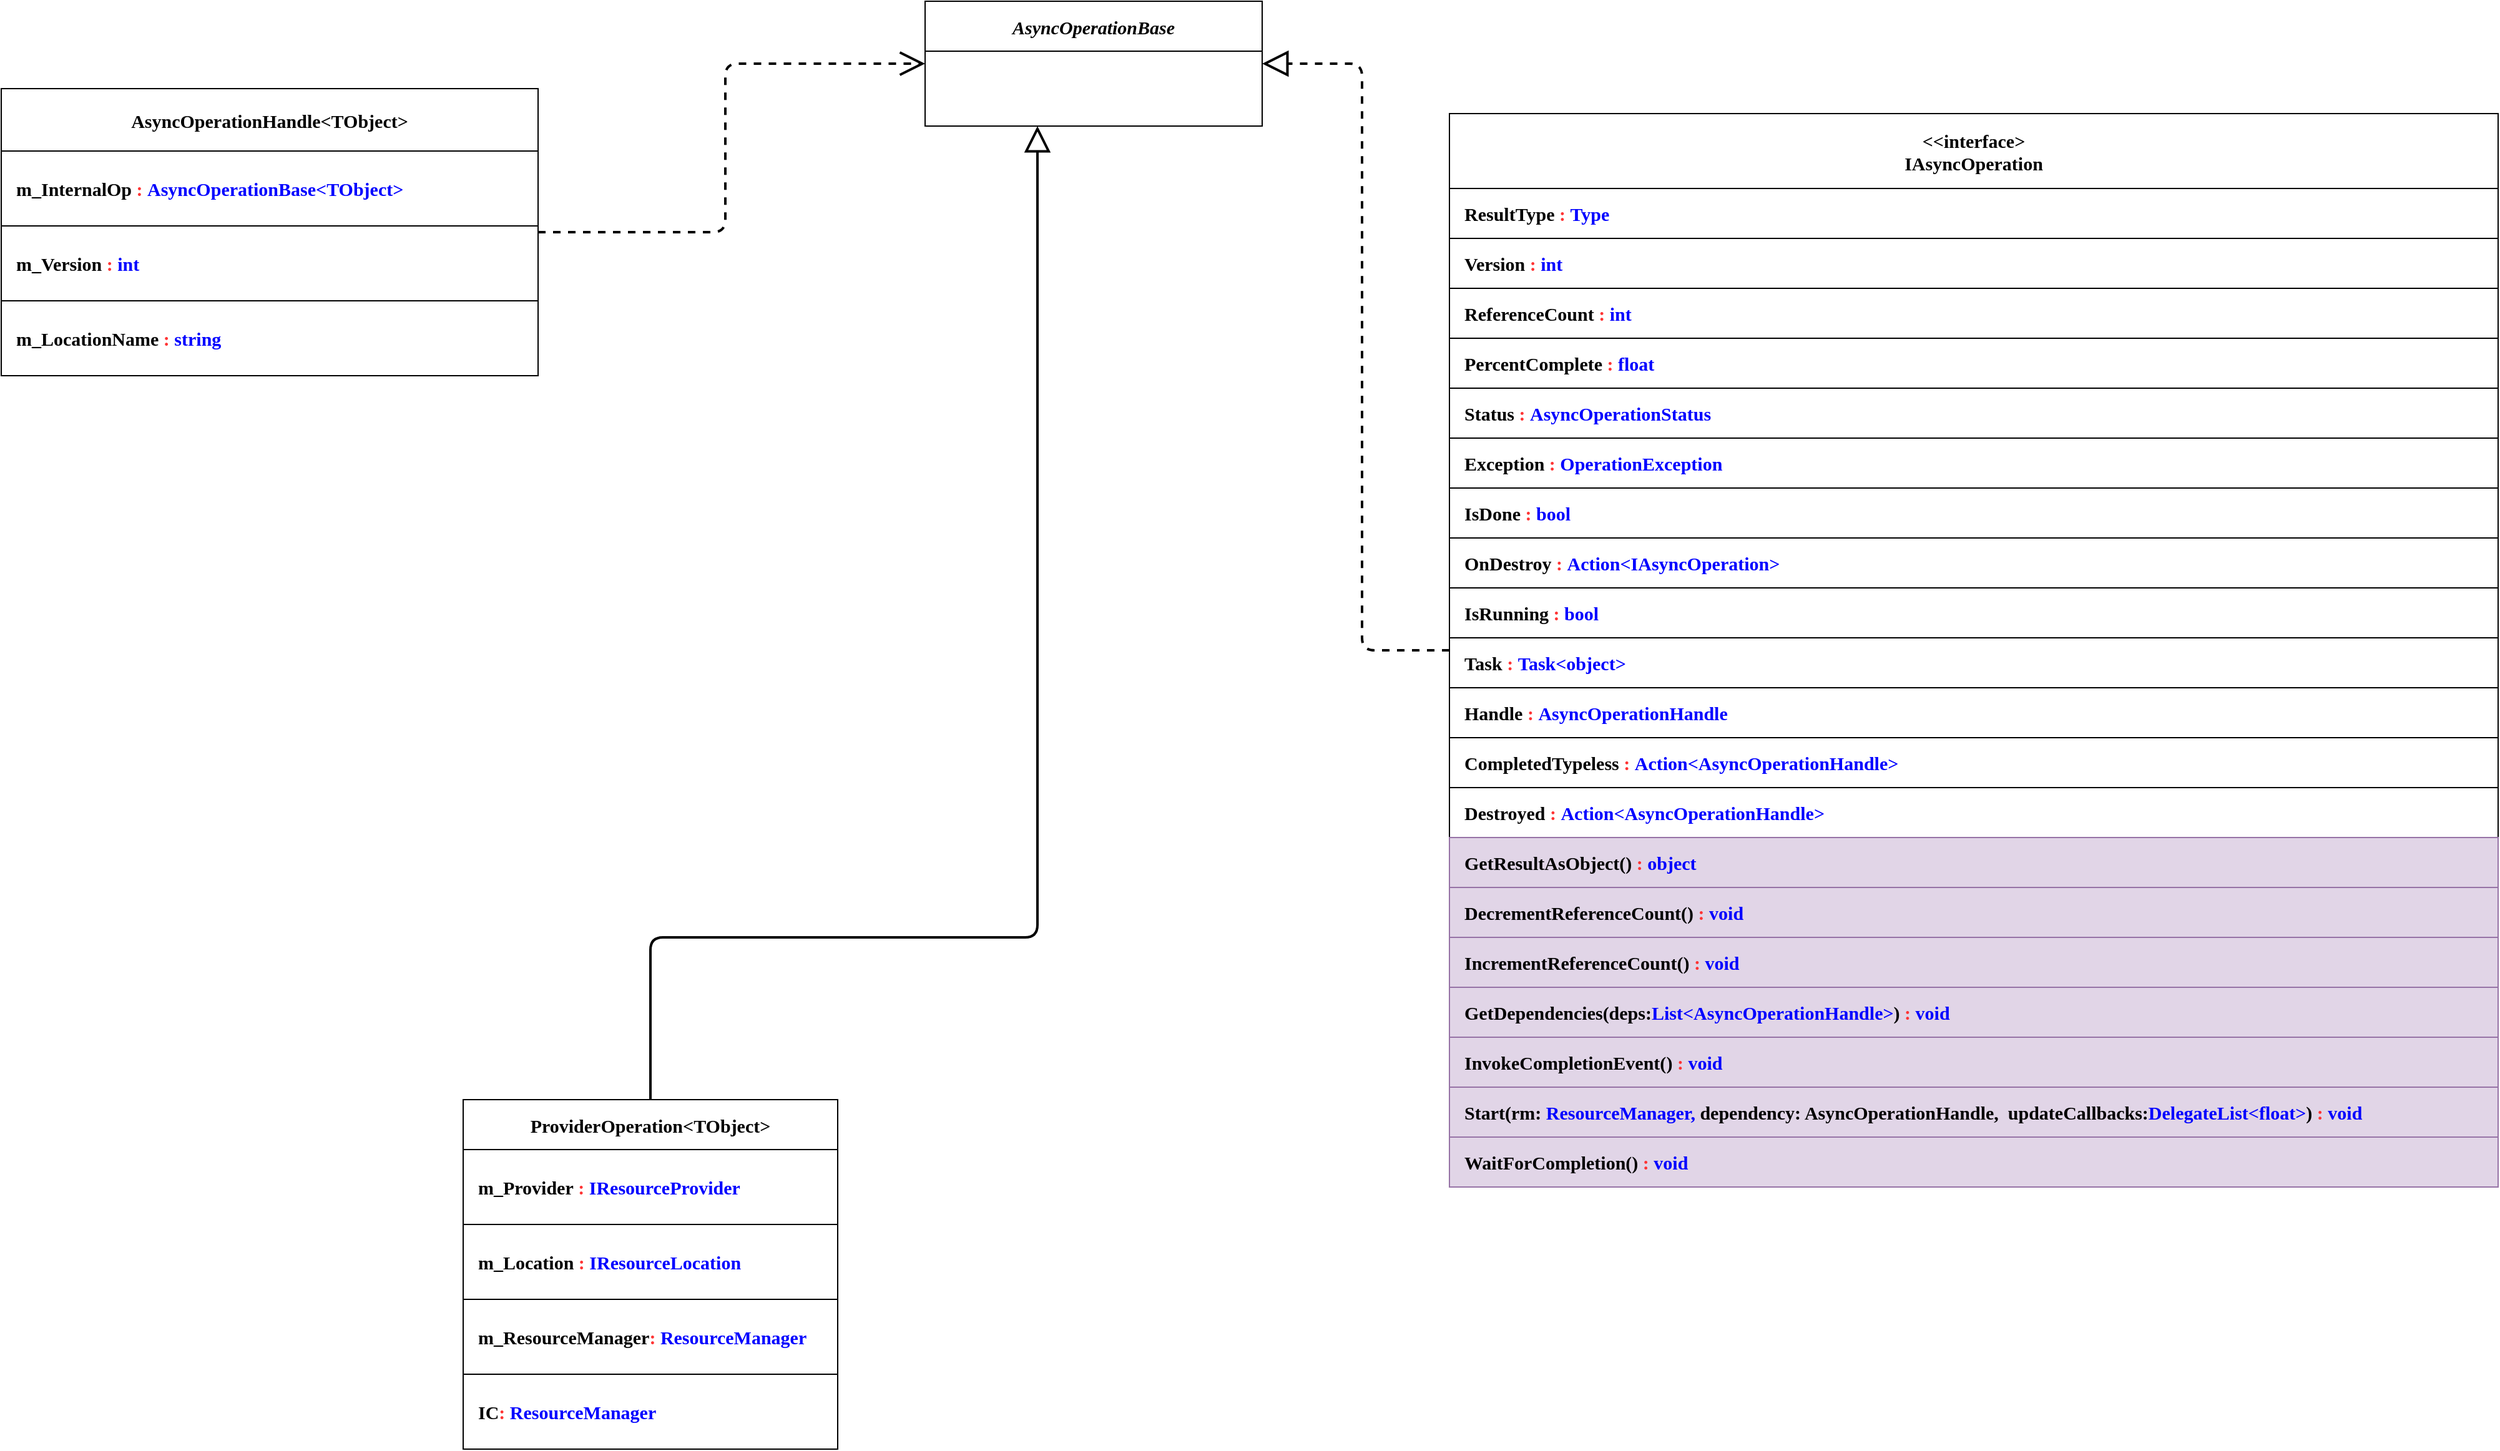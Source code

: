 <mxfile version="15.4.0" type="device" pages="6"><diagram id="zlECcxhp8pOw7D1TSn5t" name="Loader"><mxGraphModel dx="2356" dy="2831" grid="1" gridSize="10" guides="1" tooltips="1" connect="1" arrows="1" fold="1" page="1" pageScale="1" pageWidth="827" pageHeight="1169" math="0" shadow="0"><root><mxCell id="0"/><mxCell id="1" parent="0"/><mxCell id="t1FCHI2gxC5iTkp5mChI-52" style="edgeStyle=orthogonalEdgeStyle;rounded=1;orthogonalLoop=1;jettySize=auto;html=1;entryX=0;entryY=0.5;entryDx=0;entryDy=0;dashed=1;fontFamily=Comic Sans MS;fontSize=15;endArrow=open;endFill=0;endSize=16;strokeWidth=2;" parent="1" source="t1FCHI2gxC5iTkp5mChI-1" target="t1FCHI2gxC5iTkp5mChI-48" edge="1"><mxGeometry relative="1" as="geometry"/></mxCell><mxCell id="t1FCHI2gxC5iTkp5mChI-1" value="AsyncOperationHandle&lt;TObject&gt;" style="swimlane;fontStyle=1;align=center;verticalAlign=middle;childLayout=stackLayout;horizontal=1;startSize=50;horizontalStack=0;resizeParent=1;resizeParentMax=0;resizeLast=0;collapsible=1;marginBottom=0;fontFamily=Comic Sans MS;fontSize=15;" parent="1" vertex="1"><mxGeometry x="-920" y="-60" width="430" height="230" as="geometry"><mxRectangle x="-920" y="-60" width="190" height="40" as="alternateBounds"/></mxGeometry></mxCell><mxCell id="t1FCHI2gxC5iTkp5mChI-5" value="&lt;b&gt;m_InternalOp&amp;nbsp;&lt;/b&gt;&lt;font color=&quot;#ff3333&quot;&gt;&lt;b&gt;:&lt;/b&gt;&lt;/font&gt;&lt;span&gt;&amp;nbsp;&lt;/span&gt;&lt;font color=&quot;#0000ff&quot;&gt;&lt;b&gt;AsyncOperationBase&amp;lt;TObject&amp;gt;&lt;/b&gt;&lt;/font&gt;" style="rounded=0;whiteSpace=wrap;html=1;fontFamily=Comic Sans MS;fontSize=15;align=left;spacingLeft=10;" parent="t1FCHI2gxC5iTkp5mChI-1" vertex="1"><mxGeometry y="50" width="430" height="60" as="geometry"/></mxCell><mxCell id="t1FCHI2gxC5iTkp5mChI-54" value="&lt;b&gt;m_Version&amp;nbsp;&lt;/b&gt;&lt;font color=&quot;#ff3333&quot;&gt;&lt;b&gt;:&lt;/b&gt;&lt;/font&gt;&amp;nbsp;&lt;font color=&quot;#0000ff&quot;&gt;&lt;b&gt;int&lt;/b&gt;&lt;/font&gt;" style="rounded=0;whiteSpace=wrap;html=1;fontFamily=Comic Sans MS;fontSize=15;align=left;spacingLeft=10;" parent="t1FCHI2gxC5iTkp5mChI-1" vertex="1"><mxGeometry y="110" width="430" height="60" as="geometry"/></mxCell><mxCell id="t1FCHI2gxC5iTkp5mChI-55" value="&lt;b&gt;m_LocationName&amp;nbsp;&lt;/b&gt;&lt;font color=&quot;#ff3333&quot;&gt;&lt;b&gt;:&lt;/b&gt;&lt;/font&gt;&lt;span&gt;&amp;nbsp;&lt;/span&gt;&lt;font color=&quot;#0000ff&quot;&gt;&lt;b&gt;string&lt;/b&gt;&lt;/font&gt;" style="rounded=0;whiteSpace=wrap;html=1;fontFamily=Comic Sans MS;fontSize=15;align=left;spacingLeft=10;" parent="t1FCHI2gxC5iTkp5mChI-1" vertex="1"><mxGeometry y="170" width="430" height="60" as="geometry"/></mxCell><mxCell id="t1FCHI2gxC5iTkp5mChI-50" style="edgeStyle=orthogonalEdgeStyle;rounded=1;orthogonalLoop=1;jettySize=auto;html=1;entryX=1;entryY=0.5;entryDx=0;entryDy=0;fontFamily=Comic Sans MS;fontSize=15;endArrow=block;endFill=0;dashed=1;endSize=16;strokeWidth=2;" parent="1" source="t1FCHI2gxC5iTkp5mChI-6" target="t1FCHI2gxC5iTkp5mChI-48" edge="1"><mxGeometry relative="1" as="geometry"/></mxCell><mxCell id="t1FCHI2gxC5iTkp5mChI-6" value="&lt;&lt;interface&gt;&#10;IAsyncOperation" style="swimlane;fontStyle=1;align=center;verticalAlign=middle;childLayout=stackLayout;horizontal=1;startSize=60;horizontalStack=0;resizeParent=1;resizeParentMax=0;resizeLast=0;collapsible=1;marginBottom=0;fontFamily=Comic Sans MS;fontSize=15;" parent="1" vertex="1"><mxGeometry x="240" y="-40" width="840" height="860" as="geometry"><mxRectangle x="240" y="-40" width="190" height="60" as="alternateBounds"/></mxGeometry></mxCell><mxCell id="t1FCHI2gxC5iTkp5mChI-7" value="&lt;b&gt;ResultType &lt;/b&gt;&lt;font color=&quot;#ff3333&quot;&gt;&lt;b&gt;:&lt;/b&gt;&lt;/font&gt; &lt;font color=&quot;#0000ff&quot;&gt;&lt;b&gt;Type&lt;/b&gt;&lt;/font&gt;" style="rounded=0;whiteSpace=wrap;html=1;fontFamily=Comic Sans MS;fontSize=15;align=left;spacingLeft=10;" parent="t1FCHI2gxC5iTkp5mChI-6" vertex="1"><mxGeometry y="60" width="840" height="40" as="geometry"/></mxCell><mxCell id="t1FCHI2gxC5iTkp5mChI-8" value="&lt;b&gt;Version&amp;nbsp;&lt;/b&gt;&lt;font color=&quot;#ff3333&quot;&gt;&lt;b&gt;:&lt;/b&gt;&lt;/font&gt; &lt;font color=&quot;#0000ff&quot;&gt;&lt;b&gt;int&lt;/b&gt;&lt;/font&gt;" style="rounded=0;whiteSpace=wrap;html=1;fontFamily=Comic Sans MS;fontSize=15;align=left;spacingLeft=10;" parent="t1FCHI2gxC5iTkp5mChI-6" vertex="1"><mxGeometry y="100" width="840" height="40" as="geometry"/></mxCell><mxCell id="t1FCHI2gxC5iTkp5mChI-9" value="&lt;b&gt;ReferenceCount&amp;nbsp;&lt;/b&gt;&lt;font color=&quot;#ff3333&quot;&gt;&lt;b&gt;:&lt;/b&gt;&lt;/font&gt; &lt;font color=&quot;#0000ff&quot;&gt;&lt;b&gt;int&lt;/b&gt;&lt;/font&gt;" style="rounded=0;whiteSpace=wrap;html=1;fontFamily=Comic Sans MS;fontSize=15;align=left;spacingLeft=10;" parent="t1FCHI2gxC5iTkp5mChI-6" vertex="1"><mxGeometry y="140" width="840" height="40" as="geometry"/></mxCell><mxCell id="t1FCHI2gxC5iTkp5mChI-10" value="&lt;b&gt;PercentComplete&amp;nbsp;&lt;/b&gt;&lt;font color=&quot;#ff3333&quot;&gt;&lt;b&gt;:&lt;/b&gt;&lt;/font&gt;&amp;nbsp;&lt;font color=&quot;#0000ff&quot;&gt;&lt;b&gt;float&lt;/b&gt;&lt;/font&gt;" style="rounded=0;whiteSpace=wrap;html=1;fontFamily=Comic Sans MS;fontSize=15;align=left;spacingLeft=10;" parent="t1FCHI2gxC5iTkp5mChI-6" vertex="1"><mxGeometry y="180" width="840" height="40" as="geometry"/></mxCell><mxCell id="t1FCHI2gxC5iTkp5mChI-11" value="&lt;b&gt;Status&amp;nbsp;&lt;/b&gt;&lt;font color=&quot;#ff3333&quot;&gt;&lt;b&gt;:&lt;/b&gt;&lt;/font&gt;&amp;nbsp;&lt;font color=&quot;#0000ff&quot;&gt;&lt;b&gt;AsyncOperationStatus&lt;/b&gt;&lt;/font&gt;" style="rounded=0;whiteSpace=wrap;html=1;fontFamily=Comic Sans MS;fontSize=15;align=left;spacingLeft=10;" parent="t1FCHI2gxC5iTkp5mChI-6" vertex="1"><mxGeometry y="220" width="840" height="40" as="geometry"/></mxCell><mxCell id="t1FCHI2gxC5iTkp5mChI-12" value="&lt;b&gt;Exception&amp;nbsp;&lt;/b&gt;&lt;font color=&quot;#ff3333&quot;&gt;&lt;b&gt;:&lt;/b&gt;&lt;/font&gt;&amp;nbsp;&lt;font color=&quot;#0000ff&quot;&gt;&lt;b&gt;OperationException&lt;/b&gt;&lt;/font&gt;" style="rounded=0;whiteSpace=wrap;html=1;fontFamily=Comic Sans MS;fontSize=15;align=left;spacingLeft=10;" parent="t1FCHI2gxC5iTkp5mChI-6" vertex="1"><mxGeometry y="260" width="840" height="40" as="geometry"/></mxCell><mxCell id="t1FCHI2gxC5iTkp5mChI-13" value="&lt;b&gt;IsDone&amp;nbsp;&lt;/b&gt;&lt;font color=&quot;#ff3333&quot;&gt;&lt;b&gt;:&lt;/b&gt;&lt;/font&gt;&amp;nbsp;&lt;font color=&quot;#0000ff&quot;&gt;&lt;b&gt;bool&lt;/b&gt;&lt;/font&gt;" style="rounded=0;whiteSpace=wrap;html=1;fontFamily=Comic Sans MS;fontSize=15;align=left;spacingLeft=10;" parent="t1FCHI2gxC5iTkp5mChI-6" vertex="1"><mxGeometry y="300" width="840" height="40" as="geometry"/></mxCell><mxCell id="t1FCHI2gxC5iTkp5mChI-14" value="&lt;b&gt;OnDestroy&amp;nbsp;&lt;/b&gt;&lt;font color=&quot;#ff3333&quot;&gt;&lt;b&gt;:&lt;/b&gt;&lt;/font&gt;&amp;nbsp;&lt;font color=&quot;#0000ff&quot;&gt;&lt;b&gt;Action&amp;lt;IAsyncOperation&amp;gt;&lt;/b&gt;&lt;/font&gt;" style="rounded=0;whiteSpace=wrap;html=1;fontFamily=Comic Sans MS;fontSize=15;align=left;spacingLeft=10;" parent="t1FCHI2gxC5iTkp5mChI-6" vertex="1"><mxGeometry y="340" width="840" height="40" as="geometry"/></mxCell><mxCell id="t1FCHI2gxC5iTkp5mChI-15" value="&lt;b&gt;IsRunning&amp;nbsp;&lt;/b&gt;&lt;font color=&quot;#ff3333&quot;&gt;&lt;b&gt;:&lt;/b&gt;&lt;/font&gt;&amp;nbsp;&lt;font color=&quot;#0000ff&quot;&gt;&lt;b&gt;bool&lt;/b&gt;&lt;/font&gt;" style="rounded=0;whiteSpace=wrap;html=1;fontFamily=Comic Sans MS;fontSize=15;align=left;spacingLeft=10;" parent="t1FCHI2gxC5iTkp5mChI-6" vertex="1"><mxGeometry y="380" width="840" height="40" as="geometry"/></mxCell><mxCell id="t1FCHI2gxC5iTkp5mChI-16" value="&lt;b&gt;Task&amp;nbsp;&lt;/b&gt;&lt;font color=&quot;#ff3333&quot;&gt;&lt;b&gt;:&lt;/b&gt;&lt;/font&gt;&amp;nbsp;&lt;font color=&quot;#0000ff&quot;&gt;&lt;b&gt;Task&amp;lt;object&amp;gt;&lt;/b&gt;&lt;/font&gt;" style="rounded=0;whiteSpace=wrap;html=1;fontFamily=Comic Sans MS;fontSize=15;align=left;spacingLeft=10;" parent="t1FCHI2gxC5iTkp5mChI-6" vertex="1"><mxGeometry y="420" width="840" height="40" as="geometry"/></mxCell><mxCell id="t1FCHI2gxC5iTkp5mChI-17" value="&lt;b&gt;Handle&amp;nbsp;&lt;/b&gt;&lt;font color=&quot;#ff3333&quot;&gt;&lt;b&gt;:&lt;/b&gt;&lt;/font&gt;&amp;nbsp;&lt;font color=&quot;#0000ff&quot;&gt;&lt;b&gt;AsyncOperationHandle&lt;/b&gt;&lt;/font&gt;" style="rounded=0;whiteSpace=wrap;html=1;fontFamily=Comic Sans MS;fontSize=15;align=left;spacingLeft=10;" parent="t1FCHI2gxC5iTkp5mChI-6" vertex="1"><mxGeometry y="460" width="840" height="40" as="geometry"/></mxCell><mxCell id="t1FCHI2gxC5iTkp5mChI-18" value="&lt;b&gt;CompletedTypeless&amp;nbsp;&lt;/b&gt;&lt;font color=&quot;#ff3333&quot;&gt;&lt;b&gt;:&lt;/b&gt;&lt;/font&gt;&amp;nbsp;&lt;font color=&quot;#0000ff&quot;&gt;&lt;b&gt;Action&amp;lt;AsyncOperationHandle&amp;gt;&lt;/b&gt;&lt;/font&gt;" style="rounded=0;whiteSpace=wrap;html=1;fontFamily=Comic Sans MS;fontSize=15;align=left;spacingLeft=10;" parent="t1FCHI2gxC5iTkp5mChI-6" vertex="1"><mxGeometry y="500" width="840" height="40" as="geometry"/></mxCell><mxCell id="t1FCHI2gxC5iTkp5mChI-19" value="&lt;b&gt;Destroyed&amp;nbsp;&lt;/b&gt;&lt;font color=&quot;#ff3333&quot;&gt;&lt;b&gt;:&lt;/b&gt;&lt;/font&gt;&amp;nbsp;&lt;font color=&quot;#0000ff&quot;&gt;&lt;b&gt;Action&amp;lt;AsyncOperationHandle&amp;gt;&lt;/b&gt;&lt;/font&gt;" style="rounded=0;whiteSpace=wrap;html=1;fontFamily=Comic Sans MS;fontSize=15;align=left;spacingLeft=10;" parent="t1FCHI2gxC5iTkp5mChI-6" vertex="1"><mxGeometry y="540" width="840" height="40" as="geometry"/></mxCell><mxCell id="t1FCHI2gxC5iTkp5mChI-20" value="&lt;b&gt;GetResultAsObject()&amp;nbsp;&lt;/b&gt;&lt;font color=&quot;#ff3333&quot;&gt;&lt;b&gt;:&lt;/b&gt;&lt;/font&gt;&amp;nbsp;&lt;font color=&quot;#0000ff&quot;&gt;&lt;b&gt;object&lt;/b&gt;&lt;/font&gt;" style="rounded=0;whiteSpace=wrap;html=1;fontFamily=Comic Sans MS;fontSize=15;align=left;spacingLeft=10;labelBackgroundColor=none;fillColor=#e1d5e7;strokeColor=#9673a6;" parent="t1FCHI2gxC5iTkp5mChI-6" vertex="1"><mxGeometry y="580" width="840" height="40" as="geometry"/></mxCell><mxCell id="t1FCHI2gxC5iTkp5mChI-21" value="&lt;b&gt;DecrementReferenceCount()&amp;nbsp;&lt;/b&gt;&lt;font color=&quot;#ff3333&quot;&gt;&lt;b&gt;:&lt;/b&gt;&lt;/font&gt;&amp;nbsp;&lt;font color=&quot;#0000ff&quot;&gt;&lt;b&gt;void&lt;/b&gt;&lt;/font&gt;" style="rounded=0;whiteSpace=wrap;html=1;fontFamily=Comic Sans MS;fontSize=15;align=left;spacingLeft=10;labelBackgroundColor=none;fillColor=#e1d5e7;strokeColor=#9673a6;" parent="t1FCHI2gxC5iTkp5mChI-6" vertex="1"><mxGeometry y="620" width="840" height="40" as="geometry"/></mxCell><mxCell id="t1FCHI2gxC5iTkp5mChI-22" value="&lt;b&gt;IncrementReferenceCount()&amp;nbsp;&lt;/b&gt;&lt;font color=&quot;#ff3333&quot;&gt;&lt;b&gt;:&lt;/b&gt;&lt;/font&gt;&amp;nbsp;&lt;font color=&quot;#0000ff&quot;&gt;&lt;b&gt;void&lt;/b&gt;&lt;/font&gt;" style="rounded=0;whiteSpace=wrap;html=1;fontFamily=Comic Sans MS;fontSize=15;align=left;spacingLeft=10;labelBackgroundColor=none;fillColor=#e1d5e7;strokeColor=#9673a6;" parent="t1FCHI2gxC5iTkp5mChI-6" vertex="1"><mxGeometry y="660" width="840" height="40" as="geometry"/></mxCell><mxCell id="t1FCHI2gxC5iTkp5mChI-23" value="&lt;b&gt;GetDependencies(deps:&lt;font color=&quot;#0000ff&quot;&gt;List&amp;lt;AsyncOperationHandle&amp;gt;&lt;/font&gt;&lt;/b&gt;&lt;b&gt;)&amp;nbsp;&lt;/b&gt;&lt;font color=&quot;#ff3333&quot;&gt;&lt;b&gt;:&lt;/b&gt;&lt;/font&gt;&amp;nbsp;&lt;font color=&quot;#0000ff&quot;&gt;&lt;b&gt;void&lt;/b&gt;&lt;/font&gt;" style="rounded=0;whiteSpace=wrap;html=1;fontFamily=Comic Sans MS;fontSize=15;align=left;spacingLeft=10;labelBackgroundColor=none;fillColor=#e1d5e7;strokeColor=#9673a6;" parent="t1FCHI2gxC5iTkp5mChI-6" vertex="1"><mxGeometry y="700" width="840" height="40" as="geometry"/></mxCell><mxCell id="t1FCHI2gxC5iTkp5mChI-24" value="&lt;b&gt;InvokeCompletionEvent(&lt;/b&gt;&lt;b&gt;)&amp;nbsp;&lt;/b&gt;&lt;font color=&quot;#ff3333&quot;&gt;&lt;b&gt;:&lt;/b&gt;&lt;/font&gt;&amp;nbsp;&lt;font color=&quot;#0000ff&quot;&gt;&lt;b&gt;void&lt;/b&gt;&lt;/font&gt;" style="rounded=0;whiteSpace=wrap;html=1;fontFamily=Comic Sans MS;fontSize=15;align=left;spacingLeft=10;labelBackgroundColor=none;fillColor=#e1d5e7;strokeColor=#9673a6;" parent="t1FCHI2gxC5iTkp5mChI-6" vertex="1"><mxGeometry y="740" width="840" height="40" as="geometry"/></mxCell><mxCell id="t1FCHI2gxC5iTkp5mChI-25" value="&lt;b&gt;Start(rm: &lt;font color=&quot;#0000ff&quot;&gt;ResourceManager, &lt;/font&gt;&lt;/b&gt;&lt;b&gt;dependency: AsyncOperationHandle,&amp;nbsp; updateCallbacks:&lt;font color=&quot;#0000ff&quot;&gt;DelegateList&amp;lt;float&amp;gt;&lt;/font&gt;&lt;/b&gt;&lt;b&gt;)&amp;nbsp;&lt;/b&gt;&lt;font color=&quot;#ff3333&quot;&gt;&lt;b&gt;:&lt;/b&gt;&lt;/font&gt;&amp;nbsp;&lt;font color=&quot;#0000ff&quot;&gt;&lt;b&gt;void&lt;/b&gt;&lt;/font&gt;" style="rounded=0;whiteSpace=wrap;html=1;fontFamily=Comic Sans MS;fontSize=15;align=left;spacingLeft=10;labelBackgroundColor=none;fillColor=#e1d5e7;strokeColor=#9673a6;" parent="t1FCHI2gxC5iTkp5mChI-6" vertex="1"><mxGeometry y="780" width="840" height="40" as="geometry"/></mxCell><mxCell id="t1FCHI2gxC5iTkp5mChI-26" value="&lt;b&gt;WaitForCompletion()&lt;/b&gt;&lt;b&gt;&amp;nbsp;&lt;/b&gt;&lt;font color=&quot;#ff3333&quot;&gt;&lt;b&gt;:&lt;/b&gt;&lt;/font&gt;&amp;nbsp;&lt;font color=&quot;#0000ff&quot;&gt;&lt;b&gt;void&lt;/b&gt;&lt;/font&gt;" style="rounded=0;whiteSpace=wrap;html=1;fontFamily=Comic Sans MS;fontSize=15;align=left;spacingLeft=10;labelBackgroundColor=none;fillColor=#e1d5e7;strokeColor=#9673a6;" parent="t1FCHI2gxC5iTkp5mChI-6" vertex="1"><mxGeometry y="820" width="840" height="40" as="geometry"/></mxCell><mxCell id="t1FCHI2gxC5iTkp5mChI-48" value="AsyncOperationBase" style="swimlane;fontStyle=3;align=center;verticalAlign=middle;childLayout=stackLayout;horizontal=1;startSize=40;horizontalStack=0;resizeParent=1;resizeParentMax=0;resizeLast=0;collapsible=1;marginBottom=0;fontFamily=Comic Sans MS;fontSize=15;" parent="1" vertex="1"><mxGeometry x="-180" y="-130" width="270" height="100" as="geometry"><mxRectangle x="-180" y="-130" width="180" height="40" as="alternateBounds"/></mxGeometry></mxCell><mxCell id="t1FCHI2gxC5iTkp5mChI-49" value="" style="rounded=0;whiteSpace=wrap;html=1;fontFamily=Comic Sans MS;fontSize=15;" parent="t1FCHI2gxC5iTkp5mChI-48" vertex="1"><mxGeometry y="40" width="270" height="60" as="geometry"/></mxCell><mxCell id="NOuC_JXcfR4Q_fYx2SJS-5" style="edgeStyle=orthogonalEdgeStyle;rounded=1;orthogonalLoop=1;jettySize=auto;html=1;fontFamily=Comic Sans MS;fontSize=15;endArrow=block;endFill=0;endSize=16;strokeWidth=2;" parent="1" source="NOuC_JXcfR4Q_fYx2SJS-2" target="t1FCHI2gxC5iTkp5mChI-48" edge="1"><mxGeometry relative="1" as="geometry"><Array as="points"><mxPoint x="-400" y="620"/><mxPoint x="-90" y="620"/></Array></mxGeometry></mxCell><mxCell id="NOuC_JXcfR4Q_fYx2SJS-2" value="ProviderOperation&lt;TObject&gt;" style="swimlane;fontStyle=1;align=center;verticalAlign=middle;childLayout=stackLayout;horizontal=1;startSize=40;horizontalStack=0;resizeParent=1;resizeParentMax=0;resizeLast=0;collapsible=1;marginBottom=0;fontFamily=Comic Sans MS;fontSize=15;" parent="1" vertex="1"><mxGeometry x="-550" y="750" width="300" height="280" as="geometry"><mxRectangle x="-180" y="-130" width="180" height="40" as="alternateBounds"/></mxGeometry></mxCell><mxCell id="NOuC_JXcfR4Q_fYx2SJS-3" value="&lt;b&gt;m_Provider&amp;nbsp;&lt;/b&gt;&lt;font color=&quot;#ff3333&quot;&gt;&lt;b&gt;:&lt;/b&gt;&lt;/font&gt;&lt;span&gt;&amp;nbsp;&lt;/span&gt;&lt;font color=&quot;#0000ff&quot;&gt;&lt;b&gt;IResourceProvider&lt;/b&gt;&lt;/font&gt;" style="rounded=0;whiteSpace=wrap;html=1;fontFamily=Comic Sans MS;fontSize=15;align=left;spacingLeft=10;" parent="NOuC_JXcfR4Q_fYx2SJS-2" vertex="1"><mxGeometry y="40" width="300" height="60" as="geometry"/></mxCell><mxCell id="NOuC_JXcfR4Q_fYx2SJS-6" value="&lt;b&gt;m_Location&amp;nbsp;&lt;/b&gt;&lt;font color=&quot;#ff3333&quot;&gt;&lt;b&gt;:&lt;/b&gt;&lt;/font&gt;&lt;span&gt;&amp;nbsp;&lt;/span&gt;&lt;font color=&quot;#0000ff&quot;&gt;&lt;b&gt;IResourceLocation&lt;/b&gt;&lt;/font&gt;" style="rounded=0;whiteSpace=wrap;html=1;fontFamily=Comic Sans MS;fontSize=15;align=left;spacingLeft=10;" parent="NOuC_JXcfR4Q_fYx2SJS-2" vertex="1"><mxGeometry y="100" width="300" height="60" as="geometry"/></mxCell><mxCell id="NOuC_JXcfR4Q_fYx2SJS-7" value="&lt;b&gt;m_ResourceManager&lt;/b&gt;&lt;font color=&quot;#ff3333&quot;&gt;&lt;b&gt;:&lt;/b&gt;&lt;/font&gt;&lt;span&gt;&amp;nbsp;&lt;/span&gt;&lt;font color=&quot;#0000ff&quot;&gt;&lt;b&gt;ResourceManager&lt;/b&gt;&lt;/font&gt;" style="rounded=0;whiteSpace=wrap;html=1;fontFamily=Comic Sans MS;fontSize=15;align=left;spacingLeft=10;" parent="NOuC_JXcfR4Q_fYx2SJS-2" vertex="1"><mxGeometry y="160" width="300" height="60" as="geometry"/></mxCell><mxCell id="NOuC_JXcfR4Q_fYx2SJS-8" value="&lt;b&gt;IC&lt;/b&gt;&lt;font color=&quot;#ff3333&quot;&gt;&lt;b&gt;:&lt;/b&gt;&lt;/font&gt;&lt;span&gt;&amp;nbsp;&lt;/span&gt;&lt;font color=&quot;#0000ff&quot;&gt;&lt;b&gt;ResourceManager&lt;/b&gt;&lt;/font&gt;" style="rounded=0;whiteSpace=wrap;html=1;fontFamily=Comic Sans MS;fontSize=15;align=left;spacingLeft=10;" parent="NOuC_JXcfR4Q_fYx2SJS-2" vertex="1"><mxGeometry y="220" width="300" height="60" as="geometry"/></mxCell></root></mxGraphModel></diagram><diagram id="4By3ywio37gcI48W5GTZ" name="ResourceManager"><mxGraphModel dx="2356" dy="2831" grid="1" gridSize="10" guides="1" tooltips="1" connect="1" arrows="1" fold="1" page="1" pageScale="1" pageWidth="827" pageHeight="1169" math="0" shadow="0"><root><mxCell id="JrF67UhGILeVXRHkonHV-0"/><mxCell id="JrF67UhGILeVXRHkonHV-1" parent="JrF67UhGILeVXRHkonHV-0"/><mxCell id="hjdLzE5vAdL7l7mAvnb3-0" value="&lt;&lt;interface&gt;&#10;IResourceLocation" style="swimlane;fontStyle=1;align=center;verticalAlign=middle;childLayout=stackLayout;horizontal=1;startSize=60;horizontalStack=0;resizeParent=1;resizeParentMax=0;resizeLast=0;collapsible=1;marginBottom=0;fontFamily=Comic Sans MS;fontSize=15;" parent="JrF67UhGILeVXRHkonHV-1" vertex="1"><mxGeometry x="240" y="-40" width="360" height="420" as="geometry"><mxRectangle x="240" y="-40" width="190" height="60" as="alternateBounds"/></mxGeometry></mxCell><mxCell id="hjdLzE5vAdL7l7mAvnb3-1" value="&lt;b&gt;InternalId&amp;nbsp;&lt;/b&gt;&lt;font color=&quot;#ff3333&quot;&gt;&lt;b&gt;:&lt;/b&gt;&lt;/font&gt; &lt;font color=&quot;#0000ff&quot;&gt;&lt;b&gt;string&lt;/b&gt;&lt;/font&gt;" style="rounded=0;whiteSpace=wrap;html=1;fontFamily=Comic Sans MS;fontSize=15;align=left;spacingLeft=10;" parent="hjdLzE5vAdL7l7mAvnb3-0" vertex="1"><mxGeometry y="60" width="360" height="40" as="geometry"/></mxCell><mxCell id="hjdLzE5vAdL7l7mAvnb3-2" value="&lt;b&gt;ProviderId&amp;nbsp;&lt;/b&gt;&lt;font color=&quot;#ff3333&quot;&gt;&lt;b&gt;:&lt;/b&gt;&lt;/font&gt;&amp;nbsp;&lt;font color=&quot;#0000ff&quot;&gt;&lt;b&gt;string&lt;/b&gt;&lt;/font&gt;" style="rounded=0;whiteSpace=wrap;html=1;fontFamily=Comic Sans MS;fontSize=15;align=left;spacingLeft=10;" parent="hjdLzE5vAdL7l7mAvnb3-0" vertex="1"><mxGeometry y="100" width="360" height="40" as="geometry"/></mxCell><mxCell id="hjdLzE5vAdL7l7mAvnb3-3" value="&lt;b&gt;Dependencies&amp;nbsp;&lt;/b&gt;&lt;font color=&quot;#ff3333&quot;&gt;&lt;b&gt;:&lt;/b&gt;&lt;/font&gt;&amp;nbsp;&lt;font color=&quot;#0000ff&quot;&gt;&lt;b&gt;IList&amp;lt;IResourceLocation&amp;gt;&lt;/b&gt;&lt;/font&gt;" style="rounded=0;whiteSpace=wrap;html=1;fontFamily=Comic Sans MS;fontSize=15;align=left;spacingLeft=10;" parent="hjdLzE5vAdL7l7mAvnb3-0" vertex="1"><mxGeometry y="140" width="360" height="40" as="geometry"/></mxCell><mxCell id="hjdLzE5vAdL7l7mAvnb3-4" value="&lt;b&gt;DependencyHashCode&amp;nbsp;&lt;/b&gt;&lt;font color=&quot;#ff3333&quot;&gt;&lt;b&gt;:&lt;/b&gt;&lt;/font&gt;&amp;nbsp;&lt;font color=&quot;#0000ff&quot;&gt;&lt;b&gt;int&lt;/b&gt;&lt;/font&gt;" style="rounded=0;whiteSpace=wrap;html=1;fontFamily=Comic Sans MS;fontSize=15;align=left;spacingLeft=10;" parent="hjdLzE5vAdL7l7mAvnb3-0" vertex="1"><mxGeometry y="180" width="360" height="40" as="geometry"/></mxCell><mxCell id="hjdLzE5vAdL7l7mAvnb3-5" value="&lt;b&gt;HasDependencies&amp;nbsp;&lt;/b&gt;&lt;font color=&quot;#ff3333&quot;&gt;&lt;b&gt;:&lt;/b&gt;&lt;/font&gt;&amp;nbsp;&lt;font color=&quot;#0000ff&quot;&gt;&lt;b&gt;bool&lt;/b&gt;&lt;/font&gt;" style="rounded=0;whiteSpace=wrap;html=1;fontFamily=Comic Sans MS;fontSize=15;align=left;spacingLeft=10;" parent="hjdLzE5vAdL7l7mAvnb3-0" vertex="1"><mxGeometry y="220" width="360" height="40" as="geometry"/></mxCell><mxCell id="hjdLzE5vAdL7l7mAvnb3-6" value="&lt;b&gt;Data&amp;nbsp;&lt;/b&gt;&lt;font color=&quot;#ff3333&quot;&gt;&lt;b&gt;:&lt;/b&gt;&lt;/font&gt;&amp;nbsp;&lt;font color=&quot;#0000ff&quot;&gt;&lt;b&gt;object&lt;/b&gt;&lt;/font&gt;" style="rounded=0;whiteSpace=wrap;html=1;fontFamily=Comic Sans MS;fontSize=15;align=left;spacingLeft=10;" parent="hjdLzE5vAdL7l7mAvnb3-0" vertex="1"><mxGeometry y="260" width="360" height="40" as="geometry"/></mxCell><mxCell id="hjdLzE5vAdL7l7mAvnb3-7" value="&lt;b&gt;PrimaryKey&amp;nbsp;&lt;/b&gt;&lt;font color=&quot;#ff3333&quot;&gt;&lt;b&gt;:&lt;/b&gt;&lt;/font&gt;&amp;nbsp;&lt;font color=&quot;#0000ff&quot;&gt;&lt;b&gt;string&lt;/b&gt;&lt;/font&gt;" style="rounded=0;whiteSpace=wrap;html=1;fontFamily=Comic Sans MS;fontSize=15;align=left;spacingLeft=10;" parent="hjdLzE5vAdL7l7mAvnb3-0" vertex="1"><mxGeometry y="300" width="360" height="40" as="geometry"/></mxCell><mxCell id="hjdLzE5vAdL7l7mAvnb3-8" value="&lt;b&gt;ResourceType&amp;nbsp;&lt;/b&gt;&lt;font color=&quot;#ff3333&quot;&gt;&lt;b&gt;:&lt;/b&gt;&lt;/font&gt;&amp;nbsp;&lt;font color=&quot;#0000ff&quot;&gt;&lt;b&gt;Type&lt;/b&gt;&lt;/font&gt;" style="rounded=0;whiteSpace=wrap;html=1;fontFamily=Comic Sans MS;fontSize=15;align=left;spacingLeft=10;" parent="hjdLzE5vAdL7l7mAvnb3-0" vertex="1"><mxGeometry y="340" width="360" height="40" as="geometry"/></mxCell><mxCell id="hjdLzE5vAdL7l7mAvnb3-17" value="&lt;b&gt;Hash(resultType:&lt;font color=&quot;#0000ff&quot;&gt;Type&lt;/font&gt;&lt;/b&gt;&lt;b&gt;)&amp;nbsp;&lt;/b&gt;&lt;font color=&quot;#ff3333&quot;&gt;&lt;b&gt;:&lt;/b&gt;&lt;/font&gt;&amp;nbsp;&lt;font color=&quot;#0000ff&quot;&gt;&lt;b&gt;int&lt;/b&gt;&lt;/font&gt;" style="rounded=0;whiteSpace=wrap;html=1;fontFamily=Comic Sans MS;fontSize=15;align=left;spacingLeft=10;labelBackgroundColor=none;fillColor=#e1d5e7;strokeColor=#9673a6;" parent="hjdLzE5vAdL7l7mAvnb3-0" vertex="1"><mxGeometry y="380" width="360" height="40" as="geometry"/></mxCell><mxCell id="hjdLzE5vAdL7l7mAvnb3-21" value="&lt;&lt;interface&gt;&#10;IResourceProvider" style="swimlane;fontStyle=1;align=center;verticalAlign=middle;childLayout=stackLayout;horizontal=1;startSize=60;horizontalStack=0;resizeParent=1;resizeParentMax=0;resizeLast=0;collapsible=1;marginBottom=0;fontFamily=Comic Sans MS;fontSize=15;" parent="JrF67UhGILeVXRHkonHV-1" vertex="1"><mxGeometry x="760" y="-40" width="440" height="300" as="geometry"><mxRectangle x="240" y="-40" width="190" height="60" as="alternateBounds"/></mxGeometry></mxCell><mxCell id="hjdLzE5vAdL7l7mAvnb3-22" value="&lt;b&gt;ProviderId&amp;nbsp;&lt;/b&gt;&lt;font color=&quot;#ff3333&quot;&gt;&lt;b&gt;:&lt;/b&gt;&lt;/font&gt; &lt;font color=&quot;#0000ff&quot;&gt;&lt;b&gt;string&lt;/b&gt;&lt;/font&gt;" style="rounded=0;whiteSpace=wrap;html=1;fontFamily=Comic Sans MS;fontSize=15;align=left;spacingLeft=10;" parent="hjdLzE5vAdL7l7mAvnb3-21" vertex="1"><mxGeometry y="60" width="440" height="40" as="geometry"/></mxCell><mxCell id="hjdLzE5vAdL7l7mAvnb3-23" value="&lt;b&gt;ProviderBehaviourFlags&amp;nbsp;&lt;/b&gt;&lt;font color=&quot;#ff3333&quot;&gt;&lt;b&gt;:&lt;/b&gt;&lt;/font&gt;&amp;nbsp;&lt;font color=&quot;#0000ff&quot;&gt;&lt;b&gt;BehaviourFlagss&lt;/b&gt;&lt;/font&gt;" style="rounded=0;whiteSpace=wrap;html=1;fontFamily=Comic Sans MS;fontSize=15;align=left;spacingLeft=10;" parent="hjdLzE5vAdL7l7mAvnb3-21" vertex="1"><mxGeometry y="100" width="440" height="40" as="geometry"/></mxCell><mxCell id="hjdLzE5vAdL7l7mAvnb3-30" value="&lt;b&gt;GetDefaultType(location:&lt;font color=&quot;#0000ff&quot;&gt;IResourceLocation&lt;/font&gt;&lt;/b&gt;&lt;b&gt;)&amp;nbsp;&lt;/b&gt;&lt;font color=&quot;#ff3333&quot;&gt;&lt;b&gt;:&lt;/b&gt;&lt;/font&gt;&amp;nbsp;&lt;font color=&quot;#0000ff&quot;&gt;&lt;b&gt;Type&lt;/b&gt;&lt;/font&gt;" style="rounded=0;whiteSpace=wrap;html=1;fontFamily=Comic Sans MS;fontSize=15;align=left;spacingLeft=10;labelBackgroundColor=none;fillColor=#e1d5e7;strokeColor=#9673a6;" parent="hjdLzE5vAdL7l7mAvnb3-21" vertex="1"><mxGeometry y="140" width="440" height="40" as="geometry"/></mxCell><mxCell id="hjdLzE5vAdL7l7mAvnb3-31" value="&lt;b&gt;CanProvide(type:&lt;font color=&quot;#0000ff&quot;&gt;Type&lt;/font&gt;&lt;/b&gt;&lt;b&gt;,location:&lt;font color=&quot;#0000ff&quot;&gt;IResourceLocation&lt;/font&gt;&lt;/b&gt;&lt;b&gt;)&amp;nbsp;&lt;/b&gt;&lt;font color=&quot;#ff3333&quot;&gt;&lt;b&gt;:&lt;/b&gt;&lt;/font&gt;&amp;nbsp;&lt;font color=&quot;#0000ff&quot;&gt;&lt;b&gt;bool&lt;/b&gt;&lt;/font&gt;" style="rounded=0;whiteSpace=wrap;html=1;fontFamily=Comic Sans MS;fontSize=15;align=left;spacingLeft=10;labelBackgroundColor=none;fillColor=#e1d5e7;strokeColor=#9673a6;" parent="hjdLzE5vAdL7l7mAvnb3-21" vertex="1"><mxGeometry y="180" width="440" height="40" as="geometry"/></mxCell><mxCell id="hjdLzE5vAdL7l7mAvnb3-32" value="&lt;b&gt;Provide(provideHandle&lt;/b&gt;&lt;b&gt;:&lt;font color=&quot;#0000ff&quot;&gt;ProvideHandle&lt;/font&gt;&lt;/b&gt;&lt;b&gt;)&amp;nbsp;&lt;/b&gt;&lt;font color=&quot;#ff3333&quot;&gt;&lt;b&gt;:&lt;/b&gt;&lt;/font&gt;&amp;nbsp;&lt;font color=&quot;#0000ff&quot;&gt;&lt;b&gt;void&lt;/b&gt;&lt;/font&gt;" style="rounded=0;whiteSpace=wrap;html=1;fontFamily=Comic Sans MS;fontSize=15;align=left;spacingLeft=10;labelBackgroundColor=none;fillColor=#e1d5e7;strokeColor=#9673a6;" parent="hjdLzE5vAdL7l7mAvnb3-21" vertex="1"><mxGeometry y="220" width="440" height="40" as="geometry"/></mxCell><mxCell id="hjdLzE5vAdL7l7mAvnb3-33" value="&lt;b&gt;Release(location&lt;/b&gt;&lt;b&gt;:&lt;font color=&quot;#0000ff&quot;&gt;IResourceLocation，&lt;/font&gt;object&lt;font color=&quot;#0000ff&quot;&gt;：asset&lt;/font&gt;&lt;/b&gt;&lt;b&gt;)&amp;nbsp;&lt;/b&gt;&lt;font color=&quot;#ff3333&quot;&gt;&lt;b&gt;:&lt;/b&gt;&lt;/font&gt;&amp;nbsp;&lt;font color=&quot;#0000ff&quot;&gt;&lt;b&gt;void&lt;/b&gt;&lt;/font&gt;" style="rounded=0;whiteSpace=wrap;html=1;fontFamily=Comic Sans MS;fontSize=15;align=left;spacingLeft=10;labelBackgroundColor=none;fillColor=#e1d5e7;strokeColor=#9673a6;" parent="hjdLzE5vAdL7l7mAvnb3-21" vertex="1"><mxGeometry y="260" width="440" height="40" as="geometry"/></mxCell><mxCell id="M0ib7AcAXDwcTVaoBBNx-0" value="&lt;&lt;interface&gt;&#10;IAllocationStrategy" style="swimlane;fontStyle=1;align=center;verticalAlign=middle;childLayout=stackLayout;horizontal=1;startSize=60;horizontalStack=0;resizeParent=1;resizeParentMax=0;resizeLast=0;collapsible=1;marginBottom=0;fontFamily=Comic Sans MS;fontSize=15;" parent="JrF67UhGILeVXRHkonHV-1" vertex="1"><mxGeometry x="1280" y="-40" width="320" height="140" as="geometry"><mxRectangle x="240" y="-40" width="190" height="60" as="alternateBounds"/></mxGeometry></mxCell><mxCell id="M0ib7AcAXDwcTVaoBBNx-3" value="&lt;b&gt;New(type:&lt;font color=&quot;#0000ff&quot;&gt;Type, &lt;/font&gt;typeHash&lt;font color=&quot;#0000ff&quot;&gt;: int&lt;/font&gt;&lt;/b&gt;&lt;b&gt;)&amp;nbsp;&lt;/b&gt;&lt;font color=&quot;#ff3333&quot;&gt;&lt;b&gt;:&lt;/b&gt;&lt;/font&gt;&amp;nbsp;&lt;font color=&quot;#0000ff&quot;&gt;&lt;b&gt;object&lt;/b&gt;&lt;/font&gt;" style="rounded=0;whiteSpace=wrap;html=1;fontFamily=Comic Sans MS;fontSize=15;align=left;spacingLeft=10;labelBackgroundColor=none;fillColor=#e1d5e7;strokeColor=#9673a6;" parent="M0ib7AcAXDwcTVaoBBNx-0" vertex="1"><mxGeometry y="60" width="320" height="40" as="geometry"/></mxCell><mxCell id="M0ib7AcAXDwcTVaoBBNx-4" value="&lt;b&gt;Release(typeHash:&lt;font color=&quot;#0000ff&quot;&gt;int&lt;/font&gt;&lt;/b&gt;&lt;b&gt;,obj:&lt;font color=&quot;#0000ff&quot;&gt;object&lt;/font&gt;&lt;/b&gt;&lt;b&gt;)&amp;nbsp;&lt;/b&gt;&lt;font color=&quot;#ff3333&quot;&gt;&lt;b&gt;:&lt;/b&gt;&lt;/font&gt;&amp;nbsp;&lt;font color=&quot;#0000ff&quot;&gt;&lt;b&gt;void&lt;/b&gt;&lt;/font&gt;" style="rounded=0;whiteSpace=wrap;html=1;fontFamily=Comic Sans MS;fontSize=15;align=left;spacingLeft=10;labelBackgroundColor=none;fillColor=#e1d5e7;strokeColor=#9673a6;" parent="M0ib7AcAXDwcTVaoBBNx-0" vertex="1"><mxGeometry y="100" width="320" height="40" as="geometry"/></mxCell><mxCell id="0Ki_U0i7fGWWhJW9VyFF-0" value="&lt;&lt;interface&gt;&#10;IAsyncOperation" style="swimlane;fontStyle=1;align=center;verticalAlign=middle;childLayout=stackLayout;horizontal=1;startSize=60;horizontalStack=0;resizeParent=1;resizeParentMax=0;resizeLast=0;collapsible=1;marginBottom=0;fontFamily=Comic Sans MS;fontSize=15;" parent="JrF67UhGILeVXRHkonHV-1" vertex="1"><mxGeometry x="-960" y="-220" width="840" height="860" as="geometry"><mxRectangle x="240" y="-40" width="190" height="60" as="alternateBounds"/></mxGeometry></mxCell><mxCell id="0Ki_U0i7fGWWhJW9VyFF-1" value="&lt;b&gt;ResultType &lt;/b&gt;&lt;font color=&quot;#ff3333&quot;&gt;&lt;b&gt;:&lt;/b&gt;&lt;/font&gt; &lt;font color=&quot;#0000ff&quot;&gt;&lt;b&gt;Type&lt;/b&gt;&lt;/font&gt;" style="rounded=0;whiteSpace=wrap;html=1;fontFamily=Comic Sans MS;fontSize=15;align=left;spacingLeft=10;" parent="0Ki_U0i7fGWWhJW9VyFF-0" vertex="1"><mxGeometry y="60" width="840" height="40" as="geometry"/></mxCell><mxCell id="0Ki_U0i7fGWWhJW9VyFF-2" value="&lt;b&gt;Version&amp;nbsp;&lt;/b&gt;&lt;font color=&quot;#ff3333&quot;&gt;&lt;b&gt;:&lt;/b&gt;&lt;/font&gt; &lt;font color=&quot;#0000ff&quot;&gt;&lt;b&gt;int&lt;/b&gt;&lt;/font&gt;" style="rounded=0;whiteSpace=wrap;html=1;fontFamily=Comic Sans MS;fontSize=15;align=left;spacingLeft=10;" parent="0Ki_U0i7fGWWhJW9VyFF-0" vertex="1"><mxGeometry y="100" width="840" height="40" as="geometry"/></mxCell><mxCell id="0Ki_U0i7fGWWhJW9VyFF-3" value="&lt;b&gt;ReferenceCount&amp;nbsp;&lt;/b&gt;&lt;font color=&quot;#ff3333&quot;&gt;&lt;b&gt;:&lt;/b&gt;&lt;/font&gt; &lt;font color=&quot;#0000ff&quot;&gt;&lt;b&gt;int&lt;/b&gt;&lt;/font&gt;" style="rounded=0;whiteSpace=wrap;html=1;fontFamily=Comic Sans MS;fontSize=15;align=left;spacingLeft=10;" parent="0Ki_U0i7fGWWhJW9VyFF-0" vertex="1"><mxGeometry y="140" width="840" height="40" as="geometry"/></mxCell><mxCell id="0Ki_U0i7fGWWhJW9VyFF-4" value="&lt;b&gt;PercentComplete&amp;nbsp;&lt;/b&gt;&lt;font color=&quot;#ff3333&quot;&gt;&lt;b&gt;:&lt;/b&gt;&lt;/font&gt;&amp;nbsp;&lt;font color=&quot;#0000ff&quot;&gt;&lt;b&gt;float&lt;/b&gt;&lt;/font&gt;" style="rounded=0;whiteSpace=wrap;html=1;fontFamily=Comic Sans MS;fontSize=15;align=left;spacingLeft=10;" parent="0Ki_U0i7fGWWhJW9VyFF-0" vertex="1"><mxGeometry y="180" width="840" height="40" as="geometry"/></mxCell><mxCell id="0Ki_U0i7fGWWhJW9VyFF-5" value="&lt;b&gt;Status&amp;nbsp;&lt;/b&gt;&lt;font color=&quot;#ff3333&quot;&gt;&lt;b&gt;:&lt;/b&gt;&lt;/font&gt;&amp;nbsp;&lt;font color=&quot;#0000ff&quot;&gt;&lt;b&gt;AsyncOperationStatus&lt;/b&gt;&lt;/font&gt;" style="rounded=0;whiteSpace=wrap;html=1;fontFamily=Comic Sans MS;fontSize=15;align=left;spacingLeft=10;" parent="0Ki_U0i7fGWWhJW9VyFF-0" vertex="1"><mxGeometry y="220" width="840" height="40" as="geometry"/></mxCell><mxCell id="0Ki_U0i7fGWWhJW9VyFF-6" value="&lt;b&gt;Exception&amp;nbsp;&lt;/b&gt;&lt;font color=&quot;#ff3333&quot;&gt;&lt;b&gt;:&lt;/b&gt;&lt;/font&gt;&amp;nbsp;&lt;font color=&quot;#0000ff&quot;&gt;&lt;b&gt;OperationException&lt;/b&gt;&lt;/font&gt;" style="rounded=0;whiteSpace=wrap;html=1;fontFamily=Comic Sans MS;fontSize=15;align=left;spacingLeft=10;" parent="0Ki_U0i7fGWWhJW9VyFF-0" vertex="1"><mxGeometry y="260" width="840" height="40" as="geometry"/></mxCell><mxCell id="0Ki_U0i7fGWWhJW9VyFF-7" value="&lt;b&gt;IsDone&amp;nbsp;&lt;/b&gt;&lt;font color=&quot;#ff3333&quot;&gt;&lt;b&gt;:&lt;/b&gt;&lt;/font&gt;&amp;nbsp;&lt;font color=&quot;#0000ff&quot;&gt;&lt;b&gt;bool&lt;/b&gt;&lt;/font&gt;" style="rounded=0;whiteSpace=wrap;html=1;fontFamily=Comic Sans MS;fontSize=15;align=left;spacingLeft=10;" parent="0Ki_U0i7fGWWhJW9VyFF-0" vertex="1"><mxGeometry y="300" width="840" height="40" as="geometry"/></mxCell><mxCell id="0Ki_U0i7fGWWhJW9VyFF-8" value="&lt;b&gt;OnDestroy&amp;nbsp;&lt;/b&gt;&lt;font color=&quot;#ff3333&quot;&gt;&lt;b&gt;:&lt;/b&gt;&lt;/font&gt;&amp;nbsp;&lt;font color=&quot;#0000ff&quot;&gt;&lt;b&gt;Action&amp;lt;IAsyncOperation&amp;gt;&lt;/b&gt;&lt;/font&gt;" style="rounded=0;whiteSpace=wrap;html=1;fontFamily=Comic Sans MS;fontSize=15;align=left;spacingLeft=10;" parent="0Ki_U0i7fGWWhJW9VyFF-0" vertex="1"><mxGeometry y="340" width="840" height="40" as="geometry"/></mxCell><mxCell id="0Ki_U0i7fGWWhJW9VyFF-9" value="&lt;b&gt;IsRunning&amp;nbsp;&lt;/b&gt;&lt;font color=&quot;#ff3333&quot;&gt;&lt;b&gt;:&lt;/b&gt;&lt;/font&gt;&amp;nbsp;&lt;font color=&quot;#0000ff&quot;&gt;&lt;b&gt;bool&lt;/b&gt;&lt;/font&gt;" style="rounded=0;whiteSpace=wrap;html=1;fontFamily=Comic Sans MS;fontSize=15;align=left;spacingLeft=10;" parent="0Ki_U0i7fGWWhJW9VyFF-0" vertex="1"><mxGeometry y="380" width="840" height="40" as="geometry"/></mxCell><mxCell id="0Ki_U0i7fGWWhJW9VyFF-10" value="&lt;b&gt;Task&amp;nbsp;&lt;/b&gt;&lt;font color=&quot;#ff3333&quot;&gt;&lt;b&gt;:&lt;/b&gt;&lt;/font&gt;&amp;nbsp;&lt;font color=&quot;#0000ff&quot;&gt;&lt;b&gt;Task&amp;lt;object&amp;gt;&lt;/b&gt;&lt;/font&gt;" style="rounded=0;whiteSpace=wrap;html=1;fontFamily=Comic Sans MS;fontSize=15;align=left;spacingLeft=10;" parent="0Ki_U0i7fGWWhJW9VyFF-0" vertex="1"><mxGeometry y="420" width="840" height="40" as="geometry"/></mxCell><mxCell id="0Ki_U0i7fGWWhJW9VyFF-11" value="&lt;b&gt;Handle&amp;nbsp;&lt;/b&gt;&lt;font color=&quot;#ff3333&quot;&gt;&lt;b&gt;:&lt;/b&gt;&lt;/font&gt;&amp;nbsp;&lt;font color=&quot;#0000ff&quot;&gt;&lt;b&gt;AsyncOperationHandle&lt;/b&gt;&lt;/font&gt;" style="rounded=0;whiteSpace=wrap;html=1;fontFamily=Comic Sans MS;fontSize=15;align=left;spacingLeft=10;" parent="0Ki_U0i7fGWWhJW9VyFF-0" vertex="1"><mxGeometry y="460" width="840" height="40" as="geometry"/></mxCell><mxCell id="0Ki_U0i7fGWWhJW9VyFF-12" value="&lt;b&gt;CompletedTypeless&amp;nbsp;&lt;/b&gt;&lt;font color=&quot;#ff3333&quot;&gt;&lt;b&gt;:&lt;/b&gt;&lt;/font&gt;&amp;nbsp;&lt;font color=&quot;#0000ff&quot;&gt;&lt;b&gt;Action&amp;lt;AsyncOperationHandle&amp;gt;&lt;/b&gt;&lt;/font&gt;" style="rounded=0;whiteSpace=wrap;html=1;fontFamily=Comic Sans MS;fontSize=15;align=left;spacingLeft=10;" parent="0Ki_U0i7fGWWhJW9VyFF-0" vertex="1"><mxGeometry y="500" width="840" height="40" as="geometry"/></mxCell><mxCell id="0Ki_U0i7fGWWhJW9VyFF-13" value="&lt;b&gt;Destroyed&amp;nbsp;&lt;/b&gt;&lt;font color=&quot;#ff3333&quot;&gt;&lt;b&gt;:&lt;/b&gt;&lt;/font&gt;&amp;nbsp;&lt;font color=&quot;#0000ff&quot;&gt;&lt;b&gt;Action&amp;lt;AsyncOperationHandle&amp;gt;&lt;/b&gt;&lt;/font&gt;" style="rounded=0;whiteSpace=wrap;html=1;fontFamily=Comic Sans MS;fontSize=15;align=left;spacingLeft=10;" parent="0Ki_U0i7fGWWhJW9VyFF-0" vertex="1"><mxGeometry y="540" width="840" height="40" as="geometry"/></mxCell><mxCell id="0Ki_U0i7fGWWhJW9VyFF-14" value="&lt;b&gt;GetResultAsObject()&amp;nbsp;&lt;/b&gt;&lt;font color=&quot;#ff3333&quot;&gt;&lt;b&gt;:&lt;/b&gt;&lt;/font&gt;&amp;nbsp;&lt;font color=&quot;#0000ff&quot;&gt;&lt;b&gt;object&lt;/b&gt;&lt;/font&gt;" style="rounded=0;whiteSpace=wrap;html=1;fontFamily=Comic Sans MS;fontSize=15;align=left;spacingLeft=10;labelBackgroundColor=none;fillColor=#e1d5e7;strokeColor=#9673a6;" parent="0Ki_U0i7fGWWhJW9VyFF-0" vertex="1"><mxGeometry y="580" width="840" height="40" as="geometry"/></mxCell><mxCell id="0Ki_U0i7fGWWhJW9VyFF-15" value="&lt;b&gt;DecrementReferenceCount()&amp;nbsp;&lt;/b&gt;&lt;font color=&quot;#ff3333&quot;&gt;&lt;b&gt;:&lt;/b&gt;&lt;/font&gt;&amp;nbsp;&lt;font color=&quot;#0000ff&quot;&gt;&lt;b&gt;void&lt;/b&gt;&lt;/font&gt;" style="rounded=0;whiteSpace=wrap;html=1;fontFamily=Comic Sans MS;fontSize=15;align=left;spacingLeft=10;labelBackgroundColor=none;fillColor=#e1d5e7;strokeColor=#9673a6;" parent="0Ki_U0i7fGWWhJW9VyFF-0" vertex="1"><mxGeometry y="620" width="840" height="40" as="geometry"/></mxCell><mxCell id="0Ki_U0i7fGWWhJW9VyFF-16" value="&lt;b&gt;IncrementReferenceCount()&amp;nbsp;&lt;/b&gt;&lt;font color=&quot;#ff3333&quot;&gt;&lt;b&gt;:&lt;/b&gt;&lt;/font&gt;&amp;nbsp;&lt;font color=&quot;#0000ff&quot;&gt;&lt;b&gt;void&lt;/b&gt;&lt;/font&gt;" style="rounded=0;whiteSpace=wrap;html=1;fontFamily=Comic Sans MS;fontSize=15;align=left;spacingLeft=10;labelBackgroundColor=none;fillColor=#e1d5e7;strokeColor=#9673a6;" parent="0Ki_U0i7fGWWhJW9VyFF-0" vertex="1"><mxGeometry y="660" width="840" height="40" as="geometry"/></mxCell><mxCell id="0Ki_U0i7fGWWhJW9VyFF-17" value="&lt;b&gt;GetDependencies(deps:&lt;font color=&quot;#0000ff&quot;&gt;List&amp;lt;AsyncOperationHandle&amp;gt;&lt;/font&gt;&lt;/b&gt;&lt;b&gt;)&amp;nbsp;&lt;/b&gt;&lt;font color=&quot;#ff3333&quot;&gt;&lt;b&gt;:&lt;/b&gt;&lt;/font&gt;&amp;nbsp;&lt;font color=&quot;#0000ff&quot;&gt;&lt;b&gt;void&lt;/b&gt;&lt;/font&gt;" style="rounded=0;whiteSpace=wrap;html=1;fontFamily=Comic Sans MS;fontSize=15;align=left;spacingLeft=10;labelBackgroundColor=none;fillColor=#e1d5e7;strokeColor=#9673a6;" parent="0Ki_U0i7fGWWhJW9VyFF-0" vertex="1"><mxGeometry y="700" width="840" height="40" as="geometry"/></mxCell><mxCell id="0Ki_U0i7fGWWhJW9VyFF-18" value="&lt;b&gt;InvokeCompletionEvent(&lt;/b&gt;&lt;b&gt;)&amp;nbsp;&lt;/b&gt;&lt;font color=&quot;#ff3333&quot;&gt;&lt;b&gt;:&lt;/b&gt;&lt;/font&gt;&amp;nbsp;&lt;font color=&quot;#0000ff&quot;&gt;&lt;b&gt;void&lt;/b&gt;&lt;/font&gt;" style="rounded=0;whiteSpace=wrap;html=1;fontFamily=Comic Sans MS;fontSize=15;align=left;spacingLeft=10;labelBackgroundColor=none;fillColor=#e1d5e7;strokeColor=#9673a6;" parent="0Ki_U0i7fGWWhJW9VyFF-0" vertex="1"><mxGeometry y="740" width="840" height="40" as="geometry"/></mxCell><mxCell id="0Ki_U0i7fGWWhJW9VyFF-19" value="&lt;b&gt;Start(rm: &lt;font color=&quot;#0000ff&quot;&gt;ResourceManager, &lt;/font&gt;&lt;/b&gt;&lt;b&gt;dependency: AsyncOperationHandle,&amp;nbsp; updateCallbacks:&lt;font color=&quot;#0000ff&quot;&gt;DelegateList&amp;lt;float&amp;gt;&lt;/font&gt;&lt;/b&gt;&lt;b&gt;)&amp;nbsp;&lt;/b&gt;&lt;font color=&quot;#ff3333&quot;&gt;&lt;b&gt;:&lt;/b&gt;&lt;/font&gt;&amp;nbsp;&lt;font color=&quot;#0000ff&quot;&gt;&lt;b&gt;void&lt;/b&gt;&lt;/font&gt;" style="rounded=0;whiteSpace=wrap;html=1;fontFamily=Comic Sans MS;fontSize=15;align=left;spacingLeft=10;labelBackgroundColor=none;fillColor=#e1d5e7;strokeColor=#9673a6;" parent="0Ki_U0i7fGWWhJW9VyFF-0" vertex="1"><mxGeometry y="780" width="840" height="40" as="geometry"/></mxCell><mxCell id="0Ki_U0i7fGWWhJW9VyFF-20" value="&lt;b&gt;WaitForCompletion()&lt;/b&gt;&lt;b&gt;&amp;nbsp;&lt;/b&gt;&lt;font color=&quot;#ff3333&quot;&gt;&lt;b&gt;:&lt;/b&gt;&lt;/font&gt;&amp;nbsp;&lt;font color=&quot;#0000ff&quot;&gt;&lt;b&gt;void&lt;/b&gt;&lt;/font&gt;" style="rounded=0;whiteSpace=wrap;html=1;fontFamily=Comic Sans MS;fontSize=15;align=left;spacingLeft=10;labelBackgroundColor=none;fillColor=#e1d5e7;strokeColor=#9673a6;" parent="0Ki_U0i7fGWWhJW9VyFF-0" vertex="1"><mxGeometry y="820" width="840" height="40" as="geometry"/></mxCell><mxCell id="sRtKhUoOFYBLnmElEJPR-0" value="&lt;&lt;interface&gt;&#10;IResourceLocator" style="swimlane;fontStyle=1;align=center;verticalAlign=middle;childLayout=stackLayout;horizontal=1;startSize=60;horizontalStack=0;resizeParent=1;resizeParentMax=0;resizeLast=0;collapsible=1;marginBottom=0;fontFamily=Comic Sans MS;fontSize=15;" parent="JrF67UhGILeVXRHkonHV-1" vertex="1"><mxGeometry x="120" y="510" width="590" height="180" as="geometry"><mxRectangle x="240" y="-40" width="190" height="60" as="alternateBounds"/></mxGeometry></mxCell><mxCell id="sRtKhUoOFYBLnmElEJPR-1" value="&lt;b&gt;LocatorId&amp;nbsp;&lt;/b&gt;&lt;font color=&quot;#ff3333&quot;&gt;&lt;b&gt;:&lt;/b&gt;&lt;/font&gt; &lt;font color=&quot;#0000ff&quot;&gt;&lt;b&gt;string&lt;/b&gt;&lt;/font&gt;" style="rounded=0;whiteSpace=wrap;html=1;fontFamily=Comic Sans MS;fontSize=15;align=left;spacingLeft=10;" parent="sRtKhUoOFYBLnmElEJPR-0" vertex="1"><mxGeometry y="60" width="590" height="40" as="geometry"/></mxCell><mxCell id="sRtKhUoOFYBLnmElEJPR-2" value="&lt;b&gt;Keys&amp;nbsp;&lt;/b&gt;&lt;font color=&quot;#ff3333&quot;&gt;&lt;b&gt;:&lt;/b&gt;&lt;/font&gt;&amp;nbsp;&lt;font color=&quot;#0000ff&quot;&gt;&lt;b&gt;IEnumerable&amp;lt;object&amp;gt;&lt;/b&gt;&lt;/font&gt;" style="rounded=0;whiteSpace=wrap;html=1;fontFamily=Comic Sans MS;fontSize=15;align=left;spacingLeft=10;" parent="sRtKhUoOFYBLnmElEJPR-0" vertex="1"><mxGeometry y="100" width="590" height="40" as="geometry"/></mxCell><mxCell id="sRtKhUoOFYBLnmElEJPR-9" value="&lt;b&gt;Locate(key:&lt;font color=&quot;#0000ff&quot;&gt;Object, &lt;/font&gt;type:&lt;font color=&quot;#0000ff&quot;&gt; Type, &lt;/font&gt;locations:&lt;font color=&quot;#0000ff&quot;&gt; IList&amp;lt;IResourceLocation&amp;gt;&lt;/font&gt;&lt;/b&gt;&lt;b&gt;)&amp;nbsp;&lt;/b&gt;&lt;font color=&quot;#ff3333&quot;&gt;&lt;b&gt;:&lt;/b&gt;&lt;/font&gt;&amp;nbsp;&lt;font color=&quot;#0000ff&quot;&gt;&lt;b&gt;bool&lt;/b&gt;&lt;/font&gt;" style="rounded=0;whiteSpace=wrap;html=1;fontFamily=Comic Sans MS;fontSize=15;align=left;spacingLeft=10;labelBackgroundColor=none;fillColor=#e1d5e7;strokeColor=#9673a6;" parent="sRtKhUoOFYBLnmElEJPR-0" vertex="1"><mxGeometry y="140" width="590" height="40" as="geometry"/></mxCell></root></mxGraphModel></diagram><diagram id="GgW50ToIrRJBbetKNMLr" name="Page-3"><mxGraphModel dx="3183" dy="4000" grid="1" gridSize="10" guides="1" tooltips="1" connect="1" arrows="1" fold="1" page="1" pageScale="1" pageWidth="827" pageHeight="1169" math="0" shadow="0"><root><mxCell id="xu6y7eK0FIKDF8S5FPbK-0"/><mxCell id="xu6y7eK0FIKDF8S5FPbK-1" parent="xu6y7eK0FIKDF8S5FPbK-0"/><mxCell id="xu6y7eK0FIKDF8S5FPbK-4" value="" style="rounded=1;orthogonalLoop=1;jettySize=auto;html=1;fontFamily=Comic Sans MS;fontSize=15;endArrow=block;endFill=0;endSize=16;strokeWidth=2;" parent="xu6y7eK0FIKDF8S5FPbK-1" source="xu6y7eK0FIKDF8S5FPbK-2" target="xu6y7eK0FIKDF8S5FPbK-3" edge="1"><mxGeometry relative="1" as="geometry"/></mxCell><mxCell id="xu6y7eK0FIKDF8S5FPbK-2" value="&lt;b&gt;ChainOperationBase&lt;br&gt;&amp;lt;TObject,TObjectDependency&amp;gt;&lt;/b&gt;" style="rounded=0;whiteSpace=wrap;html=1;fontFamily=Comic Sans MS;fontSize=15;align=center;spacingLeft=10;" parent="xu6y7eK0FIKDF8S5FPbK-1" vertex="1"><mxGeometry x="-780" y="670" width="250" height="60" as="geometry"/></mxCell><mxCell id="xu6y7eK0FIKDF8S5FPbK-6" value="" style="edgeStyle=orthogonalEdgeStyle;rounded=1;orthogonalLoop=1;jettySize=auto;html=1;fontFamily=Comic Sans MS;fontSize=15;endArrow=block;endFill=0;endSize=16;strokeWidth=2;dashed=1;" parent="xu6y7eK0FIKDF8S5FPbK-1" source="xu6y7eK0FIKDF8S5FPbK-3" target="xu6y7eK0FIKDF8S5FPbK-5" edge="1"><mxGeometry relative="1" as="geometry"/></mxCell><mxCell id="xu6y7eK0FIKDF8S5FPbK-3" value="&lt;b&gt;AsyncOperationBase&lt;br&gt;&amp;lt;TObject&amp;gt;&lt;/b&gt;" style="rounded=0;whiteSpace=wrap;html=1;fontFamily=Comic Sans MS;fontSize=15;align=center;spacingLeft=10;" parent="xu6y7eK0FIKDF8S5FPbK-1" vertex="1"><mxGeometry x="-470" y="410" width="250" height="60" as="geometry"/></mxCell><mxCell id="xu6y7eK0FIKDF8S5FPbK-5" value="&lt;b&gt;&amp;lt;&amp;lt;interface&amp;gt;&amp;gt;&lt;br&gt;IAsyncOperation&lt;/b&gt;" style="rounded=0;whiteSpace=wrap;html=1;fontFamily=Comic Sans MS;fontSize=15;align=center;spacingLeft=10;fillColor=#f8cecc;strokeColor=#b85450;" parent="xu6y7eK0FIKDF8S5FPbK-1" vertex="1"><mxGeometry x="-430" y="250" width="170" height="60" as="geometry"/></mxCell><mxCell id="xu6y7eK0FIKDF8S5FPbK-8" style="rounded=1;orthogonalLoop=1;jettySize=auto;html=1;entryX=0.5;entryY=1;entryDx=0;entryDy=0;fontFamily=Comic Sans MS;fontSize=15;endArrow=block;endFill=0;endSize=16;strokeWidth=2;" parent="xu6y7eK0FIKDF8S5FPbK-1" source="xu6y7eK0FIKDF8S5FPbK-7" target="xu6y7eK0FIKDF8S5FPbK-3" edge="1"><mxGeometry relative="1" as="geometry"/></mxCell><mxCell id="xu6y7eK0FIKDF8S5FPbK-7" value="&lt;b&gt;ChainOperationTypelessDepedency&lt;br&gt;&amp;lt;TObject&amp;gt;&lt;/b&gt;" style="rounded=0;whiteSpace=wrap;html=1;fontFamily=Comic Sans MS;fontSize=15;align=center;spacingLeft=10;" parent="xu6y7eK0FIKDF8S5FPbK-1" vertex="1"><mxGeometry x="-460" y="670" width="280" height="60" as="geometry"/></mxCell><mxCell id="xu6y7eK0FIKDF8S5FPbK-10" style="rounded=1;orthogonalLoop=1;jettySize=auto;html=1;fontFamily=Comic Sans MS;fontSize=15;endArrow=block;endFill=0;endSize=16;strokeWidth=2;" parent="xu6y7eK0FIKDF8S5FPbK-1" source="xu6y7eK0FIKDF8S5FPbK-9" target="xu6y7eK0FIKDF8S5FPbK-3" edge="1"><mxGeometry relative="1" as="geometry"/></mxCell><mxCell id="xu6y7eK0FIKDF8S5FPbK-9" value="&lt;b&gt;GroupOperation&lt;br&gt;&lt;/b&gt;" style="rounded=0;whiteSpace=wrap;html=1;fontFamily=Comic Sans MS;fontSize=15;align=center;spacingLeft=10;" parent="xu6y7eK0FIKDF8S5FPbK-1" vertex="1"><mxGeometry x="-120" y="670" width="160" height="60" as="geometry"/></mxCell><mxCell id="xu6y7eK0FIKDF8S5FPbK-11" value="&lt;b&gt;&amp;lt;&amp;lt;interface&amp;gt;&amp;gt;&lt;br&gt;IGenericProviderOperation&lt;/b&gt;" style="rounded=0;whiteSpace=wrap;html=1;fontFamily=Comic Sans MS;fontSize=15;align=center;spacingLeft=10;fillColor=#f8cecc;strokeColor=#b85450;" parent="xu6y7eK0FIKDF8S5FPbK-1" vertex="1"><mxGeometry x="220" y="380" width="218" height="60" as="geometry"/></mxCell><mxCell id="xu6y7eK0FIKDF8S5FPbK-13" style="rounded=1;orthogonalLoop=1;jettySize=auto;html=1;fontFamily=Comic Sans MS;fontSize=15;endArrow=block;endFill=0;endSize=16;strokeWidth=2;" parent="xu6y7eK0FIKDF8S5FPbK-1" source="xu6y7eK0FIKDF8S5FPbK-12" target="xu6y7eK0FIKDF8S5FPbK-3" edge="1"><mxGeometry relative="1" as="geometry"/></mxCell><mxCell id="xu6y7eK0FIKDF8S5FPbK-14" style="rounded=1;orthogonalLoop=1;jettySize=auto;html=1;entryX=0.5;entryY=1;entryDx=0;entryDy=0;fontFamily=Comic Sans MS;fontSize=15;endArrow=block;endFill=0;endSize=16;strokeWidth=2;dashed=1;" parent="xu6y7eK0FIKDF8S5FPbK-1" source="xu6y7eK0FIKDF8S5FPbK-12" target="xu6y7eK0FIKDF8S5FPbK-11" edge="1"><mxGeometry relative="1" as="geometry"/></mxCell><mxCell id="xu6y7eK0FIKDF8S5FPbK-12" value="&lt;b&gt;ProviderOperation&lt;br&gt;&amp;lt;TObject&amp;gt;&lt;br&gt;&lt;/b&gt;" style="rounded=0;whiteSpace=wrap;html=1;fontFamily=Comic Sans MS;fontSize=15;align=center;spacingLeft=10;" parent="xu6y7eK0FIKDF8S5FPbK-1" vertex="1"><mxGeometry x="100" y="670" width="160" height="60" as="geometry"/></mxCell><mxCell id="zl7HsszJVuXkU4EW62QM-0" value="&lt;b&gt;&amp;lt;&amp;lt;interface&amp;gt;&amp;gt;&lt;br&gt;ILocationSizeData&lt;br&gt;&lt;/b&gt;" style="rounded=0;whiteSpace=wrap;html=1;fontFamily=Comic Sans MS;fontSize=15;align=center;spacingLeft=10;fillColor=#f8cecc;strokeColor=#b85450;" parent="xu6y7eK0FIKDF8S5FPbK-1" vertex="1"><mxGeometry x="-2150" y="430" width="170" height="60" as="geometry"/></mxCell><mxCell id="zl7HsszJVuXkU4EW62QM-1" value="&lt;b&gt;&amp;lt;&amp;lt;interface&amp;gt;&amp;gt;&lt;br&gt;IResourceLocation&lt;br&gt;&lt;/b&gt;" style="rounded=0;whiteSpace=wrap;html=1;fontFamily=Comic Sans MS;fontSize=15;align=center;spacingLeft=10;fillColor=#f8cecc;strokeColor=#b85450;" parent="xu6y7eK0FIKDF8S5FPbK-1" vertex="1"><mxGeometry x="-1480" y="210" width="170" height="60" as="geometry"/></mxCell><mxCell id="zl7HsszJVuXkU4EW62QM-3" style="edgeStyle=none;rounded=1;orthogonalLoop=1;jettySize=auto;html=1;fontFamily=Comic Sans MS;fontSize=15;endArrow=block;endFill=0;endSize=16;strokeWidth=2;dashed=1;" parent="xu6y7eK0FIKDF8S5FPbK-1" source="zl7HsszJVuXkU4EW62QM-2" target="zl7HsszJVuXkU4EW62QM-1" edge="1"><mxGeometry relative="1" as="geometry"/></mxCell><mxCell id="zl7HsszJVuXkU4EW62QM-2" value="&lt;b&gt;ResourceLocationBase&lt;/b&gt;" style="rounded=0;whiteSpace=wrap;html=1;fontFamily=Comic Sans MS;fontSize=15;align=center;spacingLeft=10;" parent="xu6y7eK0FIKDF8S5FPbK-1" vertex="1"><mxGeometry x="-1640" y="400" width="180" height="60" as="geometry"/></mxCell><mxCell id="zl7HsszJVuXkU4EW62QM-5" style="edgeStyle=none;rounded=1;orthogonalLoop=1;jettySize=auto;html=1;entryX=0.5;entryY=1;entryDx=0;entryDy=0;dashed=1;fontFamily=Comic Sans MS;fontSize=15;endArrow=block;endFill=0;endSize=16;strokeWidth=2;" parent="xu6y7eK0FIKDF8S5FPbK-1" source="zl7HsszJVuXkU4EW62QM-4" target="zl7HsszJVuXkU4EW62QM-1" edge="1"><mxGeometry relative="1" as="geometry"/></mxCell><mxCell id="zl7HsszJVuXkU4EW62QM-4" value="&lt;b&gt;LocationWrapper&lt;/b&gt;" style="rounded=0;whiteSpace=wrap;html=1;fontFamily=Comic Sans MS;fontSize=15;align=center;spacingLeft=10;" parent="xu6y7eK0FIKDF8S5FPbK-1" vertex="1"><mxGeometry x="-1350" y="420" width="180" height="60" as="geometry"/></mxCell><mxCell id="zl7HsszJVuXkU4EW62QM-7" style="edgeStyle=none;rounded=1;orthogonalLoop=1;jettySize=auto;html=1;fontFamily=Comic Sans MS;fontSize=15;endArrow=block;endFill=0;endSize=16;strokeWidth=2;" parent="xu6y7eK0FIKDF8S5FPbK-1" source="zl7HsszJVuXkU4EW62QM-6" target="zl7HsszJVuXkU4EW62QM-4" edge="1"><mxGeometry relative="1" as="geometry"/></mxCell><mxCell id="zl7HsszJVuXkU4EW62QM-6" value="&lt;b&gt;DownloadOnlyLocation&lt;/b&gt;" style="rounded=0;whiteSpace=wrap;html=1;fontFamily=Comic Sans MS;fontSize=15;align=center;spacingLeft=10;" parent="xu6y7eK0FIKDF8S5FPbK-1" vertex="1"><mxGeometry x="-1485" y="630" width="180" height="60" as="geometry"/></mxCell><mxCell id="zl7HsszJVuXkU4EW62QM-8" value="&lt;b&gt;&amp;lt;&amp;lt;interface&amp;gt;&amp;gt;&lt;br&gt;IAssetBundleResource&lt;br&gt;&lt;/b&gt;" style="rounded=0;whiteSpace=wrap;html=1;fontFamily=Comic Sans MS;fontSize=15;align=center;spacingLeft=10;fillColor=#f8cecc;strokeColor=#b85450;" parent="xu6y7eK0FIKDF8S5FPbK-1" vertex="1"><mxGeometry x="-1110" y="-70" width="180" height="60" as="geometry"/></mxCell><mxCell id="zl7HsszJVuXkU4EW62QM-10" style="edgeStyle=none;rounded=1;orthogonalLoop=1;jettySize=auto;html=1;fontFamily=Comic Sans MS;fontSize=15;endArrow=block;endFill=0;endSize=16;strokeWidth=2;dashed=1;" parent="xu6y7eK0FIKDF8S5FPbK-1" source="zl7HsszJVuXkU4EW62QM-9" target="zl7HsszJVuXkU4EW62QM-0" edge="1"><mxGeometry relative="1" as="geometry"/></mxCell><mxCell id="zl7HsszJVuXkU4EW62QM-9" value="&lt;b&gt;AssetBundleRequestOptions&lt;/b&gt;" style="rounded=0;whiteSpace=wrap;html=1;fontFamily=Comic Sans MS;fontSize=15;align=center;spacingLeft=10;" parent="xu6y7eK0FIKDF8S5FPbK-1" vertex="1"><mxGeometry x="-2340" y="580" width="210" height="60" as="geometry"/></mxCell><mxCell id="zl7HsszJVuXkU4EW62QM-12" style="edgeStyle=none;rounded=1;orthogonalLoop=1;jettySize=auto;html=1;fontFamily=Comic Sans MS;fontSize=15;endArrow=block;endFill=0;endSize=16;strokeWidth=2;dashed=1;" parent="xu6y7eK0FIKDF8S5FPbK-1" source="zl7HsszJVuXkU4EW62QM-11" target="zl7HsszJVuXkU4EW62QM-8" edge="1"><mxGeometry relative="1" as="geometry"/></mxCell><mxCell id="zl7HsszJVuXkU4EW62QM-15" style="edgeStyle=none;rounded=1;orthogonalLoop=1;jettySize=auto;html=1;fontFamily=Comic Sans MS;fontSize=15;endArrow=block;endFill=0;endSize=16;strokeWidth=2;dashed=1;" parent="xu6y7eK0FIKDF8S5FPbK-1" source="zl7HsszJVuXkU4EW62QM-11" target="zl7HsszJVuXkU4EW62QM-14" edge="1"><mxGeometry relative="1" as="geometry"/></mxCell><mxCell id="zl7HsszJVuXkU4EW62QM-11" value="&lt;b&gt;AssetBundleResource&lt;/b&gt;" style="rounded=0;whiteSpace=wrap;html=1;fontFamily=Comic Sans MS;fontSize=15;align=center;spacingLeft=10;" parent="xu6y7eK0FIKDF8S5FPbK-1" vertex="1"><mxGeometry x="-1125" y="90" width="210" height="60" as="geometry"/></mxCell><mxCell id="zl7HsszJVuXkU4EW62QM-14" value="&lt;b&gt;&amp;lt;&amp;lt;interface&amp;gt;&amp;gt;&lt;br&gt;IUpdateReceiver&lt;br&gt;&lt;/b&gt;" style="rounded=0;whiteSpace=wrap;html=1;fontFamily=Comic Sans MS;fontSize=15;align=center;spacingLeft=10;fillColor=#f8cecc;strokeColor=#b85450;" parent="xu6y7eK0FIKDF8S5FPbK-1" vertex="1"><mxGeometry x="-890" y="-80" width="180" height="60" as="geometry"/></mxCell><mxCell id="zl7HsszJVuXkU4EW62QM-18" value="" style="edgeStyle=none;rounded=1;orthogonalLoop=1;jettySize=auto;html=1;fontFamily=Comic Sans MS;fontSize=15;endArrow=block;endFill=0;endSize=16;strokeWidth=2;" parent="xu6y7eK0FIKDF8S5FPbK-1" source="zl7HsszJVuXkU4EW62QM-16" target="zl7HsszJVuXkU4EW62QM-17" edge="1"><mxGeometry relative="1" as="geometry"/></mxCell><mxCell id="zl7HsszJVuXkU4EW62QM-16" value="&lt;b&gt;AssetBundleProvider&lt;/b&gt;" style="rounded=0;whiteSpace=wrap;html=1;fontFamily=Comic Sans MS;fontSize=15;align=center;spacingLeft=10;" parent="xu6y7eK0FIKDF8S5FPbK-1" vertex="1"><mxGeometry x="-1570" y="-160" width="210" height="60" as="geometry"/></mxCell><mxCell id="zl7HsszJVuXkU4EW62QM-52" style="edgeStyle=none;rounded=1;orthogonalLoop=1;jettySize=auto;html=1;fontFamily=Comic Sans MS;fontSize=15;endArrow=block;endFill=0;endSize=16;strokeWidth=2;dashed=1;" parent="xu6y7eK0FIKDF8S5FPbK-1" source="zl7HsszJVuXkU4EW62QM-17" target="zl7HsszJVuXkU4EW62QM-30" edge="1"><mxGeometry relative="1" as="geometry"/></mxCell><mxCell id="zl7HsszJVuXkU4EW62QM-17" value="&lt;b&gt;ResourceProviderBase&lt;/b&gt;" style="rounded=0;whiteSpace=wrap;html=1;fontFamily=Comic Sans MS;fontSize=15;align=center;spacingLeft=10;" parent="xu6y7eK0FIKDF8S5FPbK-1" vertex="1"><mxGeometry x="-1570" y="-560" width="210" height="60" as="geometry"/></mxCell><mxCell id="zl7HsszJVuXkU4EW62QM-20" style="edgeStyle=none;rounded=1;orthogonalLoop=1;jettySize=auto;html=1;fontFamily=Comic Sans MS;fontSize=15;endArrow=block;endFill=0;endSize=16;strokeWidth=2;" parent="xu6y7eK0FIKDF8S5FPbK-1" source="zl7HsszJVuXkU4EW62QM-19" target="zl7HsszJVuXkU4EW62QM-17" edge="1"><mxGeometry relative="1" as="geometry"/></mxCell><mxCell id="zl7HsszJVuXkU4EW62QM-19" value="&lt;b&gt;AssetDatabaseProvider&lt;/b&gt;" style="rounded=0;whiteSpace=wrap;html=1;fontFamily=Comic Sans MS;fontSize=15;align=center;spacingLeft=10;" parent="xu6y7eK0FIKDF8S5FPbK-1" vertex="1"><mxGeometry x="-1420" y="-280" width="210" height="60" as="geometry"/></mxCell><mxCell id="zl7HsszJVuXkU4EW62QM-22" style="edgeStyle=none;rounded=1;orthogonalLoop=1;jettySize=auto;html=1;fontFamily=Comic Sans MS;fontSize=15;endArrow=block;endFill=0;endSize=16;strokeWidth=2;" parent="xu6y7eK0FIKDF8S5FPbK-1" source="zl7HsszJVuXkU4EW62QM-21" target="zl7HsszJVuXkU4EW62QM-17" edge="1"><mxGeometry relative="1" as="geometry"/></mxCell><mxCell id="zl7HsszJVuXkU4EW62QM-21" value="&lt;b&gt;AtlasSpriteProvider&lt;/b&gt;" style="rounded=0;whiteSpace=wrap;html=1;fontFamily=Comic Sans MS;fontSize=15;align=center;spacingLeft=10;" parent="xu6y7eK0FIKDF8S5FPbK-1" vertex="1"><mxGeometry x="-1150" y="-280" width="210" height="60" as="geometry"/></mxCell><mxCell id="zl7HsszJVuXkU4EW62QM-24" style="edgeStyle=none;rounded=1;orthogonalLoop=1;jettySize=auto;html=1;fontFamily=Comic Sans MS;fontSize=15;endArrow=block;endFill=0;endSize=16;strokeWidth=2;" parent="xu6y7eK0FIKDF8S5FPbK-1" source="zl7HsszJVuXkU4EW62QM-23" target="zl7HsszJVuXkU4EW62QM-17" edge="1"><mxGeometry relative="1" as="geometry"/></mxCell><mxCell id="zl7HsszJVuXkU4EW62QM-23" value="&lt;b&gt;BundledAssetProvider&lt;/b&gt;" style="rounded=0;whiteSpace=wrap;html=1;fontFamily=Comic Sans MS;fontSize=15;align=center;spacingLeft=10;" parent="xu6y7eK0FIKDF8S5FPbK-1" vertex="1"><mxGeometry x="-1830" y="-220" width="210" height="60" as="geometry"/></mxCell><mxCell id="zl7HsszJVuXkU4EW62QM-25" value="&lt;b&gt;&amp;lt;&amp;lt;interface&amp;gt;&amp;gt;&lt;br&gt;IInstanceProvider&lt;br&gt;&lt;/b&gt;" style="rounded=0;whiteSpace=wrap;html=1;fontFamily=Comic Sans MS;fontSize=15;align=center;spacingLeft=10;fillColor=#f8cecc;strokeColor=#b85450;" parent="xu6y7eK0FIKDF8S5FPbK-1" vertex="1"><mxGeometry x="-1620" y="-1220" width="170" height="60" as="geometry"/></mxCell><mxCell id="zl7HsszJVuXkU4EW62QM-26" value="&lt;b&gt;InstantiationParameters&lt;/b&gt;" style="rounded=0;whiteSpace=wrap;html=1;fontFamily=Comic Sans MS;fontSize=15;align=center;spacingLeft=10;" parent="xu6y7eK0FIKDF8S5FPbK-1" vertex="1"><mxGeometry x="-2010" y="-1060" width="210" height="60" as="geometry"/></mxCell><mxCell id="zl7HsszJVuXkU4EW62QM-28" style="edgeStyle=none;rounded=1;orthogonalLoop=1;jettySize=auto;html=1;fontFamily=Comic Sans MS;fontSize=15;endArrow=block;endFill=0;endSize=16;strokeWidth=2;" parent="xu6y7eK0FIKDF8S5FPbK-1" source="zl7HsszJVuXkU4EW62QM-27" target="zl7HsszJVuXkU4EW62QM-25" edge="1"><mxGeometry relative="1" as="geometry"/></mxCell><mxCell id="zl7HsszJVuXkU4EW62QM-54" style="edgeStyle=none;rounded=1;orthogonalLoop=1;jettySize=auto;html=1;dashed=1;fontFamily=Comic Sans MS;fontSize=15;endArrow=open;endFill=0;endSize=16;strokeWidth=2;" parent="xu6y7eK0FIKDF8S5FPbK-1" source="zl7HsszJVuXkU4EW62QM-27" target="zl7HsszJVuXkU4EW62QM-26" edge="1"><mxGeometry relative="1" as="geometry"/></mxCell><mxCell id="zl7HsszJVuXkU4EW62QM-27" value="&lt;b&gt;InstanceProvider&lt;/b&gt;" style="rounded=0;whiteSpace=wrap;html=1;fontFamily=Comic Sans MS;fontSize=15;align=center;spacingLeft=10;" parent="xu6y7eK0FIKDF8S5FPbK-1" vertex="1"><mxGeometry x="-1720" y="-1070" width="210" height="60" as="geometry"/></mxCell><mxCell id="zl7HsszJVuXkU4EW62QM-29" value="&lt;b&gt;ProviderHandle&lt;/b&gt;" style="rounded=0;whiteSpace=wrap;html=1;fontFamily=Comic Sans MS;fontSize=15;align=center;spacingLeft=10;" parent="xu6y7eK0FIKDF8S5FPbK-1" vertex="1"><mxGeometry x="-2067" y="-940" width="210" height="60" as="geometry"/></mxCell><mxCell id="zl7HsszJVuXkU4EW62QM-30" value="&lt;b&gt;&amp;lt;&amp;lt;interface&amp;gt;&amp;gt;&lt;br&gt;IResourceProvider&lt;br&gt;&lt;/b&gt;" style="rounded=0;whiteSpace=wrap;html=1;fontFamily=Comic Sans MS;fontSize=15;align=center;spacingLeft=10;fillColor=#f8cecc;strokeColor=#b85450;" parent="xu6y7eK0FIKDF8S5FPbK-1" vertex="1"><mxGeometry x="-1550" y="-820" width="170" height="60" as="geometry"/></mxCell><mxCell id="zl7HsszJVuXkU4EW62QM-31" value="&lt;b&gt;SceneInstance&lt;/b&gt;" style="rounded=0;whiteSpace=wrap;html=1;fontFamily=Comic Sans MS;fontSize=15;align=center;spacingLeft=10;" parent="xu6y7eK0FIKDF8S5FPbK-1" vertex="1"><mxGeometry x="-870" y="-880" width="210" height="60" as="geometry"/></mxCell><mxCell id="zl7HsszJVuXkU4EW62QM-53" style="edgeStyle=none;rounded=1;orthogonalLoop=1;jettySize=auto;html=1;entryX=0;entryY=0.75;entryDx=0;entryDy=0;fontFamily=Comic Sans MS;fontSize=15;endArrow=open;endFill=0;endSize=16;strokeWidth=2;dashed=1;" parent="xu6y7eK0FIKDF8S5FPbK-1" source="zl7HsszJVuXkU4EW62QM-32" target="zl7HsszJVuXkU4EW62QM-31" edge="1"><mxGeometry relative="1" as="geometry"/></mxCell><mxCell id="zl7HsszJVuXkU4EW62QM-32" value="&lt;b&gt;&amp;lt;&amp;lt;interface&amp;gt;&amp;gt;&lt;br&gt;ISceneProvider&lt;br&gt;&lt;/b&gt;" style="rounded=0;whiteSpace=wrap;html=1;fontFamily=Comic Sans MS;fontSize=15;align=center;spacingLeft=10;fillColor=#f8cecc;strokeColor=#b85450;" parent="xu6y7eK0FIKDF8S5FPbK-1" vertex="1"><mxGeometry x="-1220" y="-860" width="170" height="60" as="geometry"/></mxCell><mxCell id="zl7HsszJVuXkU4EW62QM-34" style="edgeStyle=none;rounded=1;orthogonalLoop=1;jettySize=auto;html=1;fontFamily=Comic Sans MS;fontSize=15;endArrow=block;endFill=0;endSize=16;strokeWidth=2;" parent="xu6y7eK0FIKDF8S5FPbK-1" source="zl7HsszJVuXkU4EW62QM-33" target="zl7HsszJVuXkU4EW62QM-32" edge="1"><mxGeometry relative="1" as="geometry"/></mxCell><mxCell id="zl7HsszJVuXkU4EW62QM-33" value="&lt;b&gt;&amp;lt;&amp;lt;interface&amp;gt;&amp;gt;&lt;br&gt;ISceneProvider2&lt;br&gt;&lt;/b&gt;" style="rounded=0;whiteSpace=wrap;html=1;fontFamily=Comic Sans MS;fontSize=15;align=center;spacingLeft=10;fillColor=#f8cecc;strokeColor=#b85450;" parent="xu6y7eK0FIKDF8S5FPbK-1" vertex="1"><mxGeometry x="-1220" y="-680" width="170" height="60" as="geometry"/></mxCell><mxCell id="zl7HsszJVuXkU4EW62QM-37" value="" style="edgeStyle=none;rounded=1;orthogonalLoop=1;jettySize=auto;html=1;fontFamily=Comic Sans MS;fontSize=15;endArrow=block;endFill=0;endSize=16;strokeWidth=2;" parent="xu6y7eK0FIKDF8S5FPbK-1" source="zl7HsszJVuXkU4EW62QM-35" target="zl7HsszJVuXkU4EW62QM-36" edge="1"><mxGeometry relative="1" as="geometry"/></mxCell><mxCell id="zl7HsszJVuXkU4EW62QM-35" value="&lt;b&gt;JsonAssetProvider&lt;/b&gt;" style="rounded=0;whiteSpace=wrap;html=1;fontFamily=Comic Sans MS;fontSize=15;align=center;spacingLeft=10;" parent="xu6y7eK0FIKDF8S5FPbK-1" vertex="1"><mxGeometry x="-2290" y="-160" width="180" height="60" as="geometry"/></mxCell><mxCell id="zl7HsszJVuXkU4EW62QM-51" style="edgeStyle=none;rounded=1;orthogonalLoop=1;jettySize=auto;html=1;fontFamily=Comic Sans MS;fontSize=15;endArrow=block;endFill=0;endSize=16;strokeWidth=2;exitX=0.5;exitY=0;exitDx=0;exitDy=0;" parent="xu6y7eK0FIKDF8S5FPbK-1" source="zl7HsszJVuXkU4EW62QM-36" target="zl7HsszJVuXkU4EW62QM-17" edge="1"><mxGeometry relative="1" as="geometry"/></mxCell><mxCell id="zl7HsszJVuXkU4EW62QM-36" value="&lt;b&gt;TextDataProvider&lt;/b&gt;" style="rounded=0;whiteSpace=wrap;html=1;fontFamily=Comic Sans MS;fontSize=15;align=center;spacingLeft=10;" parent="xu6y7eK0FIKDF8S5FPbK-1" vertex="1"><mxGeometry x="-2190" y="-390" width="180" height="60" as="geometry"/></mxCell><mxCell id="zl7HsszJVuXkU4EW62QM-50" style="edgeStyle=none;rounded=1;orthogonalLoop=1;jettySize=auto;html=1;entryX=0.086;entryY=1;entryDx=0;entryDy=0;entryPerimeter=0;fontFamily=Comic Sans MS;fontSize=15;endArrow=block;endFill=0;endSize=16;strokeWidth=2;" parent="xu6y7eK0FIKDF8S5FPbK-1" source="zl7HsszJVuXkU4EW62QM-38" target="zl7HsszJVuXkU4EW62QM-17" edge="1"><mxGeometry relative="1" as="geometry"/></mxCell><mxCell id="zl7HsszJVuXkU4EW62QM-38" value="&lt;b&gt;LegacyResourceProvider&lt;/b&gt;" style="rounded=0;whiteSpace=wrap;html=1;fontFamily=Comic Sans MS;fontSize=15;align=center;spacingLeft=10;" parent="xu6y7eK0FIKDF8S5FPbK-1" vertex="1"><mxGeometry x="-1950" y="-370" width="190" height="60" as="geometry"/></mxCell><mxCell id="zl7HsszJVuXkU4EW62QM-44" style="edgeStyle=none;rounded=1;orthogonalLoop=1;jettySize=auto;html=1;fontFamily=Comic Sans MS;fontSize=15;endArrow=block;endFill=0;endSize=16;strokeWidth=2;dashed=1;" parent="xu6y7eK0FIKDF8S5FPbK-1" source="zl7HsszJVuXkU4EW62QM-43" target="zl7HsszJVuXkU4EW62QM-33" edge="1"><mxGeometry relative="1" as="geometry"/></mxCell><mxCell id="zl7HsszJVuXkU4EW62QM-43" value="&lt;b&gt;AtlasSpriteProvider&lt;/b&gt;" style="rounded=0;whiteSpace=wrap;html=1;fontFamily=Comic Sans MS;fontSize=15;align=center;spacingLeft=10;" parent="xu6y7eK0FIKDF8S5FPbK-1" vertex="1"><mxGeometry x="-1240" y="-510" width="210" height="60" as="geometry"/></mxCell><mxCell id="zl7HsszJVuXkU4EW62QM-49" style="edgeStyle=none;rounded=1;orthogonalLoop=1;jettySize=auto;html=1;entryX=1;entryY=0.25;entryDx=0;entryDy=0;fontFamily=Comic Sans MS;fontSize=15;endArrow=block;endFill=0;endSize=16;strokeWidth=2;" parent="xu6y7eK0FIKDF8S5FPbK-1" source="zl7HsszJVuXkU4EW62QM-45" target="xu6y7eK0FIKDF8S5FPbK-3" edge="1"><mxGeometry relative="1" as="geometry"/></mxCell><mxCell id="zl7HsszJVuXkU4EW62QM-45" value="&lt;b&gt;SceneOp&lt;br&gt;&lt;br&gt;&lt;/b&gt;" style="rounded=0;whiteSpace=wrap;html=1;fontFamily=Comic Sans MS;fontSize=15;align=center;spacingLeft=10;" parent="xu6y7eK0FIKDF8S5FPbK-1" vertex="1"><mxGeometry x="-63" y="350" width="140" height="60" as="geometry"/></mxCell><mxCell id="zl7HsszJVuXkU4EW62QM-48" style="edgeStyle=none;rounded=1;orthogonalLoop=1;jettySize=auto;html=1;fontFamily=Comic Sans MS;fontSize=15;endArrow=block;endFill=0;endSize=16;strokeWidth=2;" parent="xu6y7eK0FIKDF8S5FPbK-1" source="zl7HsszJVuXkU4EW62QM-47" target="xu6y7eK0FIKDF8S5FPbK-3" edge="1"><mxGeometry relative="1" as="geometry"/></mxCell><mxCell id="zl7HsszJVuXkU4EW62QM-47" value="&lt;b&gt;UnloadSceneOp&lt;br&gt;&lt;br&gt;&lt;/b&gt;" style="rounded=0;whiteSpace=wrap;html=1;fontFamily=Comic Sans MS;fontSize=15;align=center;spacingLeft=10;" parent="xu6y7eK0FIKDF8S5FPbK-1" vertex="1"><mxGeometry x="-30" y="450" width="140" height="60" as="geometry"/></mxCell><mxCell id="G1vhOR20VwN7l0D3PKXV-4" style="edgeStyle=none;rounded=1;orthogonalLoop=1;jettySize=auto;html=1;dashed=1;fontFamily=Comic Sans MS;fontSize=15;endArrow=open;endFill=0;endSize=16;strokeWidth=2;" parent="xu6y7eK0FIKDF8S5FPbK-1" source="G1vhOR20VwN7l0D3PKXV-0" target="zl7HsszJVuXkU4EW62QM-1" edge="1"><mxGeometry relative="1" as="geometry"/></mxCell><mxCell id="G1vhOR20VwN7l0D3PKXV-0" value="&lt;b&gt;&amp;lt;&amp;lt;interface&amp;gt;&amp;gt;&lt;br&gt;IResourceLocator&lt;br&gt;&lt;/b&gt;" style="rounded=0;whiteSpace=wrap;html=1;fontFamily=Comic Sans MS;fontSize=15;align=center;spacingLeft=10;fillColor=#f8cecc;strokeColor=#b85450;" parent="xu6y7eK0FIKDF8S5FPbK-1" vertex="1"><mxGeometry x="-1990" y="90" width="170" height="60" as="geometry"/></mxCell><mxCell id="G1vhOR20VwN7l0D3PKXV-2" style="edgeStyle=none;rounded=1;orthogonalLoop=1;jettySize=auto;html=1;dashed=1;fontFamily=Comic Sans MS;fontSize=15;endArrow=block;endFill=0;endSize=16;strokeWidth=2;" parent="xu6y7eK0FIKDF8S5FPbK-1" source="G1vhOR20VwN7l0D3PKXV-1" target="G1vhOR20VwN7l0D3PKXV-0" edge="1"><mxGeometry relative="1" as="geometry"/></mxCell><mxCell id="G1vhOR20VwN7l0D3PKXV-1" value="&lt;b&gt;LegacyResourceLocator&lt;/b&gt;" style="rounded=0;whiteSpace=wrap;html=1;fontFamily=Comic Sans MS;fontSize=15;align=center;spacingLeft=10;" parent="xu6y7eK0FIKDF8S5FPbK-1" vertex="1"><mxGeometry x="-2090" y="280" width="190" height="60" as="geometry"/></mxCell><mxCell id="G1vhOR20VwN7l0D3PKXV-5" value="&lt;b&gt;ResourceLocationData&lt;/b&gt;" style="rounded=0;whiteSpace=wrap;html=1;fontFamily=Comic Sans MS;fontSize=15;align=center;spacingLeft=10;" parent="xu6y7eK0FIKDF8S5FPbK-1" vertex="1"><mxGeometry x="-1864" y="660" width="210" height="60" as="geometry"/></mxCell><mxCell id="G1vhOR20VwN7l0D3PKXV-7" style="edgeStyle=none;rounded=1;orthogonalLoop=1;jettySize=auto;html=1;dashed=1;fontFamily=Comic Sans MS;fontSize=15;endArrow=block;endFill=0;endSize=16;strokeWidth=2;" parent="xu6y7eK0FIKDF8S5FPbK-1" source="G1vhOR20VwN7l0D3PKXV-6" target="G1vhOR20VwN7l0D3PKXV-0" edge="1"><mxGeometry relative="1" as="geometry"/></mxCell><mxCell id="G1vhOR20VwN7l0D3PKXV-6" value="&lt;b&gt;ResourceLocationMap&lt;/b&gt;" style="rounded=0;whiteSpace=wrap;html=1;fontFamily=Comic Sans MS;fontSize=15;align=center;spacingLeft=10;" parent="xu6y7eK0FIKDF8S5FPbK-1" vertex="1"><mxGeometry x="-1844" y="290" width="190" height="60" as="geometry"/></mxCell><mxCell id="TinUpOAxFXCMG0yEcKly-2" value="" style="edgeStyle=none;rounded=1;orthogonalLoop=1;jettySize=auto;html=1;fontFamily=Comic Sans MS;fontSize=15;endArrow=block;endFill=0;endSize=16;strokeWidth=2;" parent="xu6y7eK0FIKDF8S5FPbK-1" source="TinUpOAxFXCMG0yEcKly-0" target="TinUpOAxFXCMG0yEcKly-1" edge="1"><mxGeometry relative="1" as="geometry"/></mxCell><mxCell id="TinUpOAxFXCMG0yEcKly-0" value="&lt;b&gt;CacheInitialization&lt;/b&gt;" style="rounded=0;whiteSpace=wrap;html=1;fontFamily=Comic Sans MS;fontSize=15;align=center;spacingLeft=10;" parent="xu6y7eK0FIKDF8S5FPbK-1" vertex="1"><mxGeometry x="-2340" y="-1300" width="180" height="60" as="geometry"/></mxCell><mxCell id="TinUpOAxFXCMG0yEcKly-1" value="&lt;b&gt;IInitializableObject&lt;/b&gt;" style="rounded=0;whiteSpace=wrap;html=1;fontFamily=Comic Sans MS;fontSize=15;align=center;spacingLeft=10;" parent="xu6y7eK0FIKDF8S5FPbK-1" vertex="1"><mxGeometry x="-2345" y="-1510" width="190" height="60" as="geometry"/></mxCell><mxCell id="TinUpOAxFXCMG0yEcKly-4" style="edgeStyle=none;rounded=1;orthogonalLoop=1;jettySize=auto;html=1;fontFamily=Comic Sans MS;fontSize=15;endArrow=block;endFill=0;endSize=16;strokeWidth=2;" parent="xu6y7eK0FIKDF8S5FPbK-1" source="TinUpOAxFXCMG0yEcKly-3" target="xu6y7eK0FIKDF8S5FPbK-3" edge="1"><mxGeometry relative="1" as="geometry"/></mxCell><mxCell id="TinUpOAxFXCMG0yEcKly-3" value="&lt;b&gt;CheckCatalogsOperation&lt;/b&gt;" style="rounded=0;whiteSpace=wrap;html=1;fontFamily=Comic Sans MS;fontSize=15;align=center;spacingLeft=10;" parent="xu6y7eK0FIKDF8S5FPbK-1" vertex="1"><mxGeometry x="-1030" y="200" width="250" height="60" as="geometry"/></mxCell><mxCell id="TinUpOAxFXCMG0yEcKly-6" style="edgeStyle=none;rounded=1;orthogonalLoop=1;jettySize=auto;html=1;fontFamily=Comic Sans MS;fontSize=15;endArrow=block;endFill=0;endSize=16;strokeWidth=2;" parent="xu6y7eK0FIKDF8S5FPbK-1" source="TinUpOAxFXCMG0yEcKly-5" target="xu6y7eK0FIKDF8S5FPbK-3" edge="1"><mxGeometry relative="1" as="geometry"/></mxCell><mxCell id="TinUpOAxFXCMG0yEcKly-5" value="&lt;b&gt;CleanBundleCacheOperation&lt;/b&gt;" style="rounded=0;whiteSpace=wrap;html=1;fontFamily=Comic Sans MS;fontSize=15;align=center;spacingLeft=10;" parent="xu6y7eK0FIKDF8S5FPbK-1" vertex="1"><mxGeometry x="-1020" y="310" width="250" height="60" as="geometry"/></mxCell><mxCell id="TinUpOAxFXCMG0yEcKly-8" style="edgeStyle=none;rounded=1;orthogonalLoop=1;jettySize=auto;html=1;fontFamily=Comic Sans MS;fontSize=15;endArrow=block;endFill=0;endSize=16;strokeWidth=2;" parent="xu6y7eK0FIKDF8S5FPbK-1" source="TinUpOAxFXCMG0yEcKly-7" target="xu6y7eK0FIKDF8S5FPbK-3" edge="1"><mxGeometry relative="1" as="geometry"/></mxCell><mxCell id="TinUpOAxFXCMG0yEcKly-7" value="&lt;b&gt;InitializationObjectsOperation&lt;/b&gt;" style="rounded=0;whiteSpace=wrap;html=1;fontFamily=Comic Sans MS;fontSize=15;align=center;spacingLeft=10;" parent="xu6y7eK0FIKDF8S5FPbK-1" vertex="1"><mxGeometry x="-1030" y="430" width="250" height="60" as="geometry"/></mxCell><mxCell id="TinUpOAxFXCMG0yEcKly-10" style="edgeStyle=none;rounded=1;orthogonalLoop=1;jettySize=auto;html=1;fontFamily=Comic Sans MS;fontSize=15;endArrow=block;endFill=0;endSize=16;strokeWidth=2;" parent="xu6y7eK0FIKDF8S5FPbK-1" source="TinUpOAxFXCMG0yEcKly-9" target="xu6y7eK0FIKDF8S5FPbK-3" edge="1"><mxGeometry relative="1" as="geometry"/></mxCell><mxCell id="TinUpOAxFXCMG0yEcKly-9" value="&lt;b&gt;InitializationOperation&lt;/b&gt;" style="rounded=0;whiteSpace=wrap;html=1;fontFamily=Comic Sans MS;fontSize=15;align=center;spacingLeft=10;" parent="xu6y7eK0FIKDF8S5FPbK-1" vertex="1"><mxGeometry x="-1040" y="520" width="250" height="60" as="geometry"/></mxCell><mxCell id="TinUpOAxFXCMG0yEcKly-11" value="&lt;b&gt;PackedPlayModeBuildLogs&lt;/b&gt;" style="rounded=0;whiteSpace=wrap;html=1;fontFamily=Comic Sans MS;fontSize=15;align=center;spacingLeft=10;" parent="xu6y7eK0FIKDF8S5FPbK-1" vertex="1"><mxGeometry x="-2160" y="-790" width="210" height="60" as="geometry"/></mxCell><mxCell id="TinUpOAxFXCMG0yEcKly-12" value="&lt;b&gt;ResourceManagerRuntimeData&lt;/b&gt;" style="rounded=0;whiteSpace=wrap;html=1;fontFamily=Comic Sans MS;fontSize=15;align=center;spacingLeft=10;" parent="xu6y7eK0FIKDF8S5FPbK-1" vertex="1"><mxGeometry x="-2230" y="-660" width="240" height="60" as="geometry"/></mxCell><mxCell id="2WM71698GJs2OfNfit-a-2" style="rounded=0;orthogonalLoop=1;jettySize=auto;html=1;fontFamily=Comic Sans MS;endSize=16;endArrow=block;endFill=0;strokeWidth=2;" parent="xu6y7eK0FIKDF8S5FPbK-1" source="2WM71698GJs2OfNfit-a-0" target="xu6y7eK0FIKDF8S5FPbK-3" edge="1"><mxGeometry relative="1" as="geometry"/></mxCell><mxCell id="2WM71698GJs2OfNfit-a-0" value="&lt;b&gt;UpdateCatalogsOperation&lt;/b&gt;" style="rounded=0;whiteSpace=wrap;html=1;fontFamily=Comic Sans MS;fontSize=15;align=center;spacingLeft=10;" parent="xu6y7eK0FIKDF8S5FPbK-1" vertex="1"><mxGeometry x="-1060" y="620" width="250" height="60" as="geometry"/></mxCell><mxCell id="2WM71698GJs2OfNfit-a-3" value="&lt;b&gt;ContentCatalogDataEntry&lt;/b&gt;" style="rounded=0;whiteSpace=wrap;html=1;fontFamily=Comic Sans MS;fontSize=15;align=center;spacingLeft=10;" parent="xu6y7eK0FIKDF8S5FPbK-1" vertex="1"><mxGeometry x="-2010" y="750" width="210" height="60" as="geometry"/></mxCell></root></mxGraphModel></diagram><diagram id="dz4eV_2Cpk_CRg8xOxot" name="Page-4"><mxGraphModel dx="1086" dy="926" grid="1" gridSize="10" guides="1" tooltips="1" connect="1" arrows="1" fold="1" page="1" pageScale="1" pageWidth="827" pageHeight="1169" math="0" shadow="0"><root><mxCell id="DoEBq8SnuQPHDBibl-K5-0"/><mxCell id="DoEBq8SnuQPHDBibl-K5-1" parent="DoEBq8SnuQPHDBibl-K5-0"/><mxCell id="DoEBq8SnuQPHDBibl-K5-2" value="AsyncOperationBase" style="shape=umlLifeline;perimeter=lifelinePerimeter;whiteSpace=wrap;html=1;container=1;collapsible=0;recursiveResize=0;outlineConnect=0;labelBackgroundColor=none;fontFamily=Comic Sans MS;fontSize=15;align=center;verticalAlign=middle;" parent="DoEBq8SnuQPHDBibl-K5-1" vertex="1"><mxGeometry x="260" y="100" width="154" height="430" as="geometry"/></mxCell><mxCell id="DoEBq8SnuQPHDBibl-K5-3" value="Lifeline2" style="shape=umlLifeline;perimeter=lifelinePerimeter;whiteSpace=wrap;html=1;container=1;collapsible=0;recursiveResize=0;outlineConnect=0;lifelineDashed=0;labelBackgroundColor=none;fontFamily=Comic Sans MS;fontSize=15;align=center;verticalAlign=middle;" parent="DoEBq8SnuQPHDBibl-K5-1" vertex="1"><mxGeometry x="680" y="90" width="100" height="300" as="geometry"/></mxCell></root></mxGraphModel></diagram><diagram id="Zf4WABI11TBvV3yKYEf3" name="Page-5"><mxGraphModel dx="2356" dy="2831" grid="1" gridSize="10" guides="1" tooltips="1" connect="1" arrows="1" fold="1" page="1" pageScale="1" pageWidth="827" pageHeight="1169" math="0" shadow="0"><root><mxCell id="UMmenQK3TYZe3Sn7EIRn-0"/><mxCell id="UMmenQK3TYZe3Sn7EIRn-1" parent="UMmenQK3TYZe3Sn7EIRn-0"/><mxCell id="UMmenQK3TYZe3Sn7EIRn-4" value="" style="edgeStyle=orthogonalEdgeStyle;rounded=1;orthogonalLoop=1;jettySize=auto;html=1;fontFamily=Comic Sans MS;fontSize=15;endArrow=classic;endFill=1;endSize=16;strokeWidth=2;" parent="UMmenQK3TYZe3Sn7EIRn-1" source="UMmenQK3TYZe3Sn7EIRn-2" target="UMmenQK3TYZe3Sn7EIRn-3" edge="1"><mxGeometry relative="1" as="geometry"/></mxCell><mxCell id="-8oDzis2qDU_fPhy9KGT-1" value="" style="edgeStyle=orthogonalEdgeStyle;rounded=1;orthogonalLoop=1;jettySize=auto;html=1;fontFamily=Comic Sans MS;fontSize=15;endArrow=classic;endFill=1;endSize=16;strokeWidth=2;" parent="UMmenQK3TYZe3Sn7EIRn-1" source="UMmenQK3TYZe3Sn7EIRn-2" target="-8oDzis2qDU_fPhy9KGT-0" edge="1"><mxGeometry relative="1" as="geometry"/></mxCell><mxCell id="-8oDzis2qDU_fPhy9KGT-3" value="" style="edgeStyle=orthogonalEdgeStyle;rounded=1;orthogonalLoop=1;jettySize=auto;html=1;fontFamily=Comic Sans MS;fontSize=15;endArrow=classic;endFill=1;endSize=16;strokeWidth=2;" parent="UMmenQK3TYZe3Sn7EIRn-1" source="UMmenQK3TYZe3Sn7EIRn-2" target="-8oDzis2qDU_fPhy9KGT-2" edge="1"><mxGeometry relative="1" as="geometry"/></mxCell><mxCell id="UMmenQK3TYZe3Sn7EIRn-2" value="Actor" style="shape=umlActor;verticalLabelPosition=bottom;verticalAlign=middle;html=1;outlineConnect=0;labelBackgroundColor=none;fontFamily=Comic Sans MS;fontSize=15;" parent="UMmenQK3TYZe3Sn7EIRn-1" vertex="1"><mxGeometry x="280" y="300" width="30" height="60" as="geometry"/></mxCell><mxCell id="UMmenQK3TYZe3Sn7EIRn-3" value="UI 框架" style="whiteSpace=wrap;html=1;fontFamily=Comic Sans MS;fontSize=15;" parent="UMmenQK3TYZe3Sn7EIRn-1" vertex="1"><mxGeometry x="590" y="300" width="120" height="60" as="geometry"/></mxCell><mxCell id="-8oDzis2qDU_fPhy9KGT-5" value="" style="edgeStyle=orthogonalEdgeStyle;rounded=1;orthogonalLoop=1;jettySize=auto;html=1;fontFamily=Comic Sans MS;fontSize=15;endArrow=classic;endFill=1;endSize=16;strokeWidth=2;" parent="UMmenQK3TYZe3Sn7EIRn-1" source="-8oDzis2qDU_fPhy9KGT-0" target="-8oDzis2qDU_fPhy9KGT-4" edge="1"><mxGeometry relative="1" as="geometry"><Array as="points"><mxPoint x="295" y="680"/><mxPoint x="130" y="680"/></Array></mxGeometry></mxCell><mxCell id="-8oDzis2qDU_fPhy9KGT-7" style="edgeStyle=orthogonalEdgeStyle;rounded=1;orthogonalLoop=1;jettySize=auto;html=1;fontFamily=Comic Sans MS;fontSize=15;endArrow=classic;endFill=1;endSize=16;strokeWidth=2;" parent="UMmenQK3TYZe3Sn7EIRn-1" source="-8oDzis2qDU_fPhy9KGT-0" target="-8oDzis2qDU_fPhy9KGT-6" edge="1"><mxGeometry relative="1" as="geometry"/></mxCell><mxCell id="-8oDzis2qDU_fPhy9KGT-0" value="资源管理" style="whiteSpace=wrap;html=1;fontFamily=Comic Sans MS;fontSize=15;" parent="UMmenQK3TYZe3Sn7EIRn-1" vertex="1"><mxGeometry x="235" y="550" width="120" height="60" as="geometry"/></mxCell><mxCell id="-8oDzis2qDU_fPhy9KGT-9" value="" style="edgeStyle=orthogonalEdgeStyle;rounded=1;orthogonalLoop=1;jettySize=auto;html=1;fontFamily=Comic Sans MS;fontSize=15;endArrow=classic;endFill=1;endSize=16;strokeWidth=2;" parent="UMmenQK3TYZe3Sn7EIRn-1" source="-8oDzis2qDU_fPhy9KGT-2" target="-8oDzis2qDU_fPhy9KGT-8" edge="1"><mxGeometry relative="1" as="geometry"/></mxCell><mxCell id="-8oDzis2qDU_fPhy9KGT-11" value="" style="edgeStyle=orthogonalEdgeStyle;rounded=1;orthogonalLoop=1;jettySize=auto;html=1;fontFamily=Comic Sans MS;fontSize=15;endArrow=classic;endFill=1;endSize=16;strokeWidth=2;" parent="UMmenQK3TYZe3Sn7EIRn-1" source="-8oDzis2qDU_fPhy9KGT-2" target="-8oDzis2qDU_fPhy9KGT-10" edge="1"><mxGeometry relative="1" as="geometry"/></mxCell><mxCell id="-8oDzis2qDU_fPhy9KGT-13" value="" style="edgeStyle=orthogonalEdgeStyle;rounded=1;orthogonalLoop=1;jettySize=auto;html=1;fontFamily=Comic Sans MS;fontSize=15;endArrow=classic;endFill=1;endSize=16;strokeWidth=2;" parent="UMmenQK3TYZe3Sn7EIRn-1" source="-8oDzis2qDU_fPhy9KGT-2" target="-8oDzis2qDU_fPhy9KGT-12" edge="1"><mxGeometry relative="1" as="geometry"><Array as="points"><mxPoint x="20" y="160"/></Array></mxGeometry></mxCell><mxCell id="-8oDzis2qDU_fPhy9KGT-2" value="业务场景管理" style="whiteSpace=wrap;html=1;fontFamily=Comic Sans MS;fontSize=15;" parent="UMmenQK3TYZe3Sn7EIRn-1" vertex="1"><mxGeometry x="-40" y="300" width="120" height="60" as="geometry"/></mxCell><mxCell id="-8oDzis2qDU_fPhy9KGT-4" value="Adressable" style="ellipse;whiteSpace=wrap;html=1;fontFamily=Comic Sans MS;fontSize=15;" parent="UMmenQK3TYZe3Sn7EIRn-1" vertex="1"><mxGeometry x="70" y="780" width="120" height="60" as="geometry"/></mxCell><mxCell id="-8oDzis2qDU_fPhy9KGT-6" value="对象管理" style="ellipse;whiteSpace=wrap;html=1;fontFamily=Comic Sans MS;fontSize=15;" parent="UMmenQK3TYZe3Sn7EIRn-1" vertex="1"><mxGeometry x="270" y="790" width="120" height="60" as="geometry"/></mxCell><mxCell id="-8oDzis2qDU_fPhy9KGT-8" value="场景加载" style="whiteSpace=wrap;html=1;fontFamily=Comic Sans MS;fontSize=15;" parent="UMmenQK3TYZe3Sn7EIRn-1" vertex="1"><mxGeometry x="-290" y="240" width="120" height="60" as="geometry"/></mxCell><mxCell id="-8oDzis2qDU_fPhy9KGT-10" value="业务流程" style="whiteSpace=wrap;html=1;fontFamily=Comic Sans MS;fontSize=15;" parent="UMmenQK3TYZe3Sn7EIRn-1" vertex="1"><mxGeometry x="-290" y="340" width="120" height="60" as="geometry"/></mxCell><mxCell id="-8oDzis2qDU_fPhy9KGT-12" value="场景依赖" style="whiteSpace=wrap;html=1;fontFamily=Comic Sans MS;fontSize=15;" parent="UMmenQK3TYZe3Sn7EIRn-1" vertex="1"><mxGeometry x="-290" y="130" width="120" height="60" as="geometry"/></mxCell><mxCell id="-8oDzis2qDU_fPhy9KGT-16" value="" style="edgeStyle=orthogonalEdgeStyle;rounded=1;orthogonalLoop=1;jettySize=auto;html=1;fontFamily=Comic Sans MS;fontSize=15;endArrow=classic;endFill=1;endSize=16;strokeWidth=2;" parent="UMmenQK3TYZe3Sn7EIRn-1" source="-8oDzis2qDU_fPhy9KGT-14" target="-8oDzis2qDU_fPhy9KGT-15" edge="1"><mxGeometry relative="1" as="geometry"/></mxCell><mxCell id="-8oDzis2qDU_fPhy9KGT-18" style="edgeStyle=orthogonalEdgeStyle;rounded=1;orthogonalLoop=1;jettySize=auto;html=1;fontFamily=Comic Sans MS;fontSize=15;endArrow=classic;endFill=1;endSize=16;strokeWidth=2;dashed=1;" parent="UMmenQK3TYZe3Sn7EIRn-1" source="-8oDzis2qDU_fPhy9KGT-14" target="-8oDzis2qDU_fPhy9KGT-17" edge="1"><mxGeometry relative="1" as="geometry"/></mxCell><mxCell id="-8oDzis2qDU_fPhy9KGT-14" value="业务场景A" style="rounded=0;whiteSpace=wrap;html=1;labelBackgroundColor=none;fontFamily=Comic Sans MS;fontSize=15;align=center;verticalAlign=middle;" parent="UMmenQK3TYZe3Sn7EIRn-1" vertex="1"><mxGeometry x="-670" y="610" width="120" height="60" as="geometry"/></mxCell><mxCell id="-8oDzis2qDU_fPhy9KGT-20" style="edgeStyle=orthogonalEdgeStyle;rounded=1;orthogonalLoop=1;jettySize=auto;html=1;fontFamily=Comic Sans MS;fontSize=15;endArrow=classic;endFill=1;endSize=16;strokeWidth=2;dashed=1;" parent="UMmenQK3TYZe3Sn7EIRn-1" source="-8oDzis2qDU_fPhy9KGT-15" target="-8oDzis2qDU_fPhy9KGT-19" edge="1"><mxGeometry relative="1" as="geometry"/></mxCell><mxCell id="-8oDzis2qDU_fPhy9KGT-15" value="业务场景B" style="rounded=0;whiteSpace=wrap;html=1;labelBackgroundColor=none;fontFamily=Comic Sans MS;fontSize=15;align=center;verticalAlign=middle;" parent="UMmenQK3TYZe3Sn7EIRn-1" vertex="1"><mxGeometry x="-360" y="610" width="120" height="60" as="geometry"/></mxCell><mxCell id="-8oDzis2qDU_fPhy9KGT-17" value="实体场景1" style="rounded=1;whiteSpace=wrap;html=1;labelBackgroundColor=none;fontFamily=Comic Sans MS;fontSize=15;align=center;verticalAlign=middle;" parent="UMmenQK3TYZe3Sn7EIRn-1" vertex="1"><mxGeometry x="-760" y="795" width="120" height="50" as="geometry"/></mxCell><mxCell id="-8oDzis2qDU_fPhy9KGT-19" value="实体场景" style="rounded=1;whiteSpace=wrap;html=1;labelBackgroundColor=none;fontFamily=Comic Sans MS;fontSize=15;align=center;verticalAlign=middle;" parent="UMmenQK3TYZe3Sn7EIRn-1" vertex="1"><mxGeometry x="-360" y="795" width="120" height="50" as="geometry"/></mxCell><mxCell id="-8oDzis2qDU_fPhy9KGT-23" value="" style="edgeStyle=orthogonalEdgeStyle;rounded=1;orthogonalLoop=1;jettySize=auto;html=1;dashed=1;fontFamily=Comic Sans MS;fontSize=15;endArrow=classic;endFill=1;endSize=16;strokeWidth=2;" parent="UMmenQK3TYZe3Sn7EIRn-1" source="-8oDzis2qDU_fPhy9KGT-21" target="-8oDzis2qDU_fPhy9KGT-22" edge="1"><mxGeometry relative="1" as="geometry"/></mxCell><mxCell id="-8oDzis2qDU_fPhy9KGT-21" value="实体场景管理" style="rounded=0;whiteSpace=wrap;html=1;labelBackgroundColor=none;fontFamily=Comic Sans MS;fontSize=15;align=center;verticalAlign=middle;" parent="UMmenQK3TYZe3Sn7EIRn-1" vertex="1"><mxGeometry x="-800" y="920" width="120" height="40" as="geometry"/></mxCell><mxCell id="-8oDzis2qDU_fPhy9KGT-22" value="生命周期" style="ellipse;whiteSpace=wrap;html=1;rounded=0;fontFamily=Comic Sans MS;fontSize=15;" parent="UMmenQK3TYZe3Sn7EIRn-1" vertex="1"><mxGeometry x="-440" y="910" width="120" height="60" as="geometry"/></mxCell><mxCell id="-8oDzis2qDU_fPhy9KGT-34" value="" style="rounded=1;orthogonalLoop=1;jettySize=auto;html=1;dashed=1;fontFamily=Comic Sans MS;fontSize=15;endArrow=classic;endFill=1;endSize=16;strokeWidth=2;" parent="UMmenQK3TYZe3Sn7EIRn-1" source="-8oDzis2qDU_fPhy9KGT-30" target="-8oDzis2qDU_fPhy9KGT-33" edge="1"><mxGeometry relative="1" as="geometry"/></mxCell><mxCell id="-8oDzis2qDU_fPhy9KGT-36" value="" style="edgeStyle=none;rounded=1;orthogonalLoop=1;jettySize=auto;html=1;dashed=1;fontFamily=Comic Sans MS;fontSize=15;endArrow=classic;endFill=1;endSize=16;strokeWidth=2;" parent="UMmenQK3TYZe3Sn7EIRn-1" source="-8oDzis2qDU_fPhy9KGT-30" target="-8oDzis2qDU_fPhy9KGT-35" edge="1"><mxGeometry relative="1" as="geometry"/></mxCell><mxCell id="-8oDzis2qDU_fPhy9KGT-38" value="" style="edgeStyle=none;rounded=1;orthogonalLoop=1;jettySize=auto;html=1;dashed=1;fontFamily=Comic Sans MS;fontSize=15;endArrow=classic;endFill=1;endSize=16;strokeWidth=2;" parent="UMmenQK3TYZe3Sn7EIRn-1" source="-8oDzis2qDU_fPhy9KGT-30" target="-8oDzis2qDU_fPhy9KGT-37" edge="1"><mxGeometry relative="1" as="geometry"/></mxCell><mxCell id="-8oDzis2qDU_fPhy9KGT-30" value="Actor" style="shape=umlActor;verticalLabelPosition=bottom;verticalAlign=bottom;html=1;outlineConnect=0;labelBackgroundColor=none;fontFamily=Comic Sans MS;fontSize=15;" parent="UMmenQK3TYZe3Sn7EIRn-1" vertex="1"><mxGeometry x="-1580" y="1030" width="30" height="60" as="geometry"/></mxCell><mxCell id="-8oDzis2qDU_fPhy9KGT-33" value="Load" style="ellipse;whiteSpace=wrap;html=1;fontFamily=Comic Sans MS;fontSize=15;verticalAlign=middle;fontStyle=1" parent="UMmenQK3TYZe3Sn7EIRn-1" vertex="1"><mxGeometry x="-1360" y="880" width="120" height="60" as="geometry"/></mxCell><mxCell id="-8oDzis2qDU_fPhy9KGT-35" value="Unload" style="ellipse;whiteSpace=wrap;html=1;fontFamily=Comic Sans MS;fontSize=15;verticalAlign=middle;fontStyle=1" parent="UMmenQK3TYZe3Sn7EIRn-1" vertex="1"><mxGeometry x="-1360" y="1020" width="120" height="60" as="geometry"/></mxCell><mxCell id="-8oDzis2qDU_fPhy9KGT-37" value="Cancle" style="ellipse;whiteSpace=wrap;html=1;fontFamily=Comic Sans MS;fontSize=15;verticalAlign=middle;fontStyle=1" parent="UMmenQK3TYZe3Sn7EIRn-1" vertex="1"><mxGeometry x="-1370" y="1150" width="120" height="60" as="geometry"/></mxCell><mxCell id="-8oDzis2qDU_fPhy9KGT-39" value="" style="group" parent="UMmenQK3TYZe3Sn7EIRn-1" vertex="1" connectable="0"><mxGeometry x="-870" y="1100" width="700" height="110" as="geometry"/></mxCell><mxCell id="-8oDzis2qDU_fPhy9KGT-29" value="" style="rounded=0;whiteSpace=wrap;html=1;labelBackgroundColor=none;fontFamily=Comic Sans MS;fontSize=15;align=center;verticalAlign=middle;fontStyle=0" parent="-8oDzis2qDU_fPhy9KGT-39" vertex="1"><mxGeometry width="700" height="110" as="geometry"/></mxCell><mxCell id="-8oDzis2qDU_fPhy9KGT-24" value="AB加载" style="rounded=0;whiteSpace=wrap;html=1;labelBackgroundColor=none;fontFamily=Comic Sans MS;fontSize=15;align=center;verticalAlign=middle;fillColor=#ffe6cc;strokeColor=#d79b00;fontStyle=0" parent="-8oDzis2qDU_fPhy9KGT-39" vertex="1"><mxGeometry x="40" y="35" width="120" height="40" as="geometry"/></mxCell><mxCell id="-8oDzis2qDU_fPhy9KGT-25" value="场景加载" style="rounded=0;whiteSpace=wrap;html=1;labelBackgroundColor=none;fontFamily=Comic Sans MS;fontSize=15;align=center;verticalAlign=middle;fillColor=#ffe6cc;strokeColor=#d79b00;fontStyle=0" parent="-8oDzis2qDU_fPhy9KGT-39" vertex="1"><mxGeometry x="310" y="35" width="120" height="40" as="geometry"/></mxCell><mxCell id="-8oDzis2qDU_fPhy9KGT-26" value="" style="edgeStyle=orthogonalEdgeStyle;rounded=1;orthogonalLoop=1;jettySize=auto;html=1;dashed=1;fontFamily=Comic Sans MS;fontSize=15;endArrow=classic;endFill=1;endSize=16;strokeWidth=2;fontStyle=0" parent="-8oDzis2qDU_fPhy9KGT-39" source="-8oDzis2qDU_fPhy9KGT-24" target="-8oDzis2qDU_fPhy9KGT-25" edge="1"><mxGeometry relative="1" as="geometry"/></mxCell><mxCell id="-8oDzis2qDU_fPhy9KGT-27" value="场景激活" style="rounded=0;whiteSpace=wrap;html=1;labelBackgroundColor=none;fontFamily=Comic Sans MS;fontSize=15;align=center;verticalAlign=middle;fillColor=#ffe6cc;strokeColor=#d79b00;fontStyle=0" parent="-8oDzis2qDU_fPhy9KGT-39" vertex="1"><mxGeometry x="560" y="35" width="120" height="40" as="geometry"/></mxCell><mxCell id="-8oDzis2qDU_fPhy9KGT-28" value="" style="edgeStyle=orthogonalEdgeStyle;rounded=1;orthogonalLoop=1;jettySize=auto;html=1;dashed=1;fontFamily=Comic Sans MS;fontSize=15;endArrow=classic;endFill=1;endSize=16;strokeWidth=2;fontStyle=0" parent="-8oDzis2qDU_fPhy9KGT-39" source="-8oDzis2qDU_fPhy9KGT-25" target="-8oDzis2qDU_fPhy9KGT-27" edge="1"><mxGeometry relative="1" as="geometry"/></mxCell><mxCell id="-8oDzis2qDU_fPhy9KGT-42" value="" style="edgeStyle=none;rounded=1;orthogonalLoop=1;jettySize=auto;html=1;dashed=1;fontFamily=Comic Sans MS;fontSize=15;endArrow=classic;endFill=1;endSize=16;strokeWidth=2;" parent="UMmenQK3TYZe3Sn7EIRn-1" source="-8oDzis2qDU_fPhy9KGT-40" target="-8oDzis2qDU_fPhy9KGT-41" edge="1"><mxGeometry relative="1" as="geometry"/></mxCell><mxCell id="-8oDzis2qDU_fPhy9KGT-44" value="" style="edgeStyle=none;rounded=1;orthogonalLoop=1;jettySize=auto;html=1;dashed=1;fontFamily=Comic Sans MS;fontSize=15;endArrow=classic;endFill=1;endSize=16;strokeWidth=2;" parent="UMmenQK3TYZe3Sn7EIRn-1" source="-8oDzis2qDU_fPhy9KGT-40" target="-8oDzis2qDU_fPhy9KGT-43" edge="1"><mxGeometry relative="1" as="geometry"/></mxCell><mxCell id="-8oDzis2qDU_fPhy9KGT-54" value="" style="edgeStyle=none;rounded=1;orthogonalLoop=1;jettySize=auto;html=1;dashed=1;fontFamily=Comic Sans MS;fontSize=15;endArrow=classic;endFill=1;endSize=16;strokeWidth=2;" parent="UMmenQK3TYZe3Sn7EIRn-1" source="-8oDzis2qDU_fPhy9KGT-40" target="-8oDzis2qDU_fPhy9KGT-53" edge="1"><mxGeometry relative="1" as="geometry"/></mxCell><mxCell id="-8oDzis2qDU_fPhy9KGT-40" value="业务场景" style="rounded=0;whiteSpace=wrap;html=1;labelBackgroundColor=none;fontFamily=Comic Sans MS;fontSize=15;align=center;verticalAlign=middle;" parent="UMmenQK3TYZe3Sn7EIRn-1" vertex="1"><mxGeometry x="-1240" y="400" width="120" height="40" as="geometry"/></mxCell><mxCell id="-8oDzis2qDU_fPhy9KGT-41" value="实体场景" style="ellipse;whiteSpace=wrap;html=1;rounded=0;fontFamily=Comic Sans MS;fontSize=15;" parent="UMmenQK3TYZe3Sn7EIRn-1" vertex="1"><mxGeometry x="-1350" y="524.5" width="120" height="60" as="geometry"/></mxCell><mxCell id="-8oDzis2qDU_fPhy9KGT-46" value="" style="edgeStyle=none;rounded=1;orthogonalLoop=1;jettySize=auto;html=1;dashed=1;fontFamily=Comic Sans MS;fontSize=15;endArrow=classic;endFill=1;endSize=16;strokeWidth=2;" parent="UMmenQK3TYZe3Sn7EIRn-1" source="-8oDzis2qDU_fPhy9KGT-43" target="-8oDzis2qDU_fPhy9KGT-45" edge="1"><mxGeometry relative="1" as="geometry"/></mxCell><mxCell id="-8oDzis2qDU_fPhy9KGT-48" value="" style="edgeStyle=none;rounded=1;orthogonalLoop=1;jettySize=auto;html=1;dashed=1;fontFamily=Comic Sans MS;fontSize=15;endArrow=classic;endFill=1;endSize=16;strokeWidth=2;" parent="UMmenQK3TYZe3Sn7EIRn-1" source="-8oDzis2qDU_fPhy9KGT-43" target="-8oDzis2qDU_fPhy9KGT-47" edge="1"><mxGeometry relative="1" as="geometry"/></mxCell><mxCell id="-8oDzis2qDU_fPhy9KGT-50" value="" style="edgeStyle=none;rounded=1;orthogonalLoop=1;jettySize=auto;html=1;dashed=1;fontFamily=Comic Sans MS;fontSize=15;endArrow=classic;endFill=1;endSize=16;strokeWidth=2;" parent="UMmenQK3TYZe3Sn7EIRn-1" source="-8oDzis2qDU_fPhy9KGT-43" target="-8oDzis2qDU_fPhy9KGT-49" edge="1"><mxGeometry relative="1" as="geometry"/></mxCell><mxCell id="-8oDzis2qDU_fPhy9KGT-52" value="" style="edgeStyle=none;rounded=1;orthogonalLoop=1;jettySize=auto;html=1;dashed=1;fontFamily=Comic Sans MS;fontSize=15;endArrow=classic;endFill=1;endSize=16;strokeWidth=2;" parent="UMmenQK3TYZe3Sn7EIRn-1" source="-8oDzis2qDU_fPhy9KGT-43" target="-8oDzis2qDU_fPhy9KGT-51" edge="1"><mxGeometry relative="1" as="geometry"/></mxCell><mxCell id="-8oDzis2qDU_fPhy9KGT-43" value="业务模块" style="ellipse;whiteSpace=wrap;html=1;rounded=0;fontFamily=Comic Sans MS;fontSize=15;" parent="UMmenQK3TYZe3Sn7EIRn-1" vertex="1"><mxGeometry x="-1140" y="540" width="120" height="60" as="geometry"/></mxCell><mxCell id="-8oDzis2qDU_fPhy9KGT-45" value="UI" style="ellipse;whiteSpace=wrap;html=1;rounded=0;fontFamily=Comic Sans MS;fontSize=15;" parent="UMmenQK3TYZe3Sn7EIRn-1" vertex="1"><mxGeometry x="-1250" y="670" width="120" height="60" as="geometry"/></mxCell><mxCell id="-8oDzis2qDU_fPhy9KGT-47" value="网络" style="ellipse;whiteSpace=wrap;html=1;rounded=0;fontFamily=Comic Sans MS;fontSize=15;" parent="UMmenQK3TYZe3Sn7EIRn-1" vertex="1"><mxGeometry x="-1110" y="670" width="120" height="60" as="geometry"/></mxCell><mxCell id="-8oDzis2qDU_fPhy9KGT-49" value="配置" style="ellipse;whiteSpace=wrap;html=1;rounded=0;fontFamily=Comic Sans MS;fontSize=15;" parent="UMmenQK3TYZe3Sn7EIRn-1" vertex="1"><mxGeometry x="-947" y="490" width="120" height="60" as="geometry"/></mxCell><mxCell id="-8oDzis2qDU_fPhy9KGT-51" value="资源" style="ellipse;whiteSpace=wrap;html=1;rounded=0;fontFamily=Comic Sans MS;fontSize=15;" parent="UMmenQK3TYZe3Sn7EIRn-1" vertex="1"><mxGeometry x="-947" y="630" width="120" height="60" as="geometry"/></mxCell><mxCell id="-8oDzis2qDU_fPhy9KGT-53" value="预加载" style="rounded=0;whiteSpace=wrap;html=1;labelBackgroundColor=none;fontFamily=Comic Sans MS;fontSize=15;align=center;verticalAlign=middle;" parent="UMmenQK3TYZe3Sn7EIRn-1" vertex="1"><mxGeometry x="-1020" y="280" width="120" height="40" as="geometry"/></mxCell><mxCell id="-8oDzis2qDU_fPhy9KGT-57" value="" style="edgeStyle=none;rounded=1;orthogonalLoop=1;jettySize=auto;html=1;dashed=1;fontFamily=Comic Sans MS;fontSize=15;endArrow=classic;endFill=1;endSize=16;strokeWidth=2;" parent="UMmenQK3TYZe3Sn7EIRn-1" source="-8oDzis2qDU_fPhy9KGT-55" target="-8oDzis2qDU_fPhy9KGT-56" edge="1"><mxGeometry relative="1" as="geometry"/></mxCell><mxCell id="-8oDzis2qDU_fPhy9KGT-55" value="准备" style="rounded=0;whiteSpace=wrap;html=1;labelBackgroundColor=none;fontFamily=Comic Sans MS;fontSize=15;align=center;verticalAlign=middle;" parent="UMmenQK3TYZe3Sn7EIRn-1" vertex="1"><mxGeometry x="-1480" y="40" width="120" height="40" as="geometry"/></mxCell><mxCell id="-8oDzis2qDU_fPhy9KGT-59" value="" style="edgeStyle=none;rounded=1;orthogonalLoop=1;jettySize=auto;html=1;dashed=1;fontFamily=Comic Sans MS;fontSize=15;endArrow=classic;endFill=1;endSize=16;strokeWidth=2;" parent="UMmenQK3TYZe3Sn7EIRn-1" source="-8oDzis2qDU_fPhy9KGT-56" target="-8oDzis2qDU_fPhy9KGT-58" edge="1"><mxGeometry relative="1" as="geometry"/></mxCell><mxCell id="-8oDzis2qDU_fPhy9KGT-56" value="加载" style="rounded=0;whiteSpace=wrap;html=1;labelBackgroundColor=none;fontFamily=Comic Sans MS;fontSize=15;align=center;verticalAlign=middle;" parent="UMmenQK3TYZe3Sn7EIRn-1" vertex="1"><mxGeometry x="-1280" y="40" width="120" height="40" as="geometry"/></mxCell><mxCell id="-8oDzis2qDU_fPhy9KGT-58" value="激活" style="rounded=0;whiteSpace=wrap;html=1;labelBackgroundColor=none;fontFamily=Comic Sans MS;fontSize=15;align=center;verticalAlign=middle;" parent="UMmenQK3TYZe3Sn7EIRn-1" vertex="1"><mxGeometry x="-1080" y="40" width="120" height="40" as="geometry"/></mxCell><mxCell id="-8oDzis2qDU_fPhy9KGT-65" value="" style="edgeStyle=none;rounded=1;orthogonalLoop=1;jettySize=auto;html=1;dashed=1;fontFamily=Comic Sans MS;fontSize=15;endArrow=classic;endFill=1;endSize=16;strokeWidth=2;" parent="UMmenQK3TYZe3Sn7EIRn-1" source="-8oDzis2qDU_fPhy9KGT-63" target="-8oDzis2qDU_fPhy9KGT-64" edge="1"><mxGeometry relative="1" as="geometry"/></mxCell><mxCell id="-8oDzis2qDU_fPhy9KGT-67" value="" style="edgeStyle=none;rounded=1;orthogonalLoop=1;jettySize=auto;html=1;dashed=1;fontFamily=Comic Sans MS;fontSize=15;endArrow=classic;endFill=1;endSize=16;strokeWidth=2;" parent="UMmenQK3TYZe3Sn7EIRn-1" source="-8oDzis2qDU_fPhy9KGT-63" target="-8oDzis2qDU_fPhy9KGT-66" edge="1"><mxGeometry relative="1" as="geometry"/></mxCell><mxCell id="-8oDzis2qDU_fPhy9KGT-69" value="" style="edgeStyle=none;rounded=1;orthogonalLoop=1;jettySize=auto;html=1;dashed=1;fontFamily=Comic Sans MS;fontSize=15;endArrow=classic;endFill=1;endSize=16;strokeWidth=2;" parent="UMmenQK3TYZe3Sn7EIRn-1" source="-8oDzis2qDU_fPhy9KGT-63" target="-8oDzis2qDU_fPhy9KGT-68" edge="1"><mxGeometry relative="1" as="geometry"/></mxCell><mxCell id="-8oDzis2qDU_fPhy9KGT-63" value="业务模块" style="rounded=0;whiteSpace=wrap;html=1;labelBackgroundColor=none;fontFamily=Comic Sans MS;fontSize=15;align=center;verticalAlign=middle;" parent="UMmenQK3TYZe3Sn7EIRn-1" vertex="1"><mxGeometry x="-1490" y="150" width="120" height="60" as="geometry"/></mxCell><mxCell id="-8oDzis2qDU_fPhy9KGT-64" value="主角" style="ellipse;whiteSpace=wrap;html=1;rounded=0;fontFamily=Comic Sans MS;fontSize=15;" parent="UMmenQK3TYZe3Sn7EIRn-1" vertex="1"><mxGeometry x="-1640" y="280" width="120" height="60" as="geometry"/></mxCell><mxCell id="-8oDzis2qDU_fPhy9KGT-66" value="NPC" style="ellipse;whiteSpace=wrap;html=1;rounded=0;fontFamily=Comic Sans MS;fontSize=15;" parent="UMmenQK3TYZe3Sn7EIRn-1" vertex="1"><mxGeometry x="-1430" y="290" width="120" height="60" as="geometry"/></mxCell><mxCell id="-8oDzis2qDU_fPhy9KGT-68" value="场景物件" style="ellipse;whiteSpace=wrap;html=1;rounded=0;fontFamily=Comic Sans MS;fontSize=15;" parent="UMmenQK3TYZe3Sn7EIRn-1" vertex="1"><mxGeometry x="-1220" y="170" width="120" height="60" as="geometry"/></mxCell><mxCell id="Bi9Dz4QOH6OzI0jBicNP-0" value="业务场景" style="swimlane;fontStyle=1;align=center;verticalAlign=middle;childLayout=stackLayout;horizontal=1;startSize=60;horizontalStack=0;resizeParent=1;resizeParentMax=0;resizeLast=0;collapsible=1;marginBottom=0;fontFamily=Comic Sans MS;fontSize=15;" parent="UMmenQK3TYZe3Sn7EIRn-1" vertex="1"><mxGeometry x="-90" y="-350" width="360" height="180" as="geometry"><mxRectangle x="240" y="-40" width="190" height="60" as="alternateBounds"/></mxGeometry></mxCell><mxCell id="Bi9Dz4QOH6OzI0jBicNP-1" value="&lt;b&gt;管理实体场景&lt;/b&gt;" style="rounded=0;whiteSpace=wrap;html=1;fontFamily=Comic Sans MS;fontSize=15;align=left;spacingLeft=10;" parent="Bi9Dz4QOH6OzI0jBicNP-0" vertex="1"><mxGeometry y="60" width="360" height="40" as="geometry"/></mxCell><mxCell id="Bi9Dz4QOH6OzI0jBicNP-2" value="&lt;b&gt;业务模块列表&lt;/b&gt;" style="rounded=0;whiteSpace=wrap;html=1;fontFamily=Comic Sans MS;fontSize=15;align=left;spacingLeft=10;" parent="Bi9Dz4QOH6OzI0jBicNP-0" vertex="1"><mxGeometry y="100" width="360" height="40" as="geometry"/></mxCell><mxCell id="Bi9Dz4QOH6OzI0jBicNP-3" value="&lt;b&gt;依赖管理&lt;/b&gt;" style="rounded=0;whiteSpace=wrap;html=1;fontFamily=Comic Sans MS;fontSize=15;align=left;spacingLeft=10;" parent="Bi9Dz4QOH6OzI0jBicNP-0" vertex="1"><mxGeometry y="140" width="360" height="40" as="geometry"/></mxCell><mxCell id="Bi9Dz4QOH6OzI0jBicNP-12" value="" style="edgeStyle=none;rounded=1;orthogonalLoop=1;jettySize=auto;html=1;dashed=1;fontFamily=Comic Sans MS;fontSize=15;endArrow=classic;endFill=1;endSize=16;strokeWidth=2;" parent="UMmenQK3TYZe3Sn7EIRn-1" source="Bi9Dz4QOH6OzI0jBicNP-10" target="Bi9Dz4QOH6OzI0jBicNP-11" edge="1"><mxGeometry relative="1" as="geometry"/></mxCell><mxCell id="Bi9Dz4QOH6OzI0jBicNP-10" value="业务场景" style="rounded=0;whiteSpace=wrap;html=1;labelBackgroundColor=none;fontFamily=Comic Sans MS;fontSize=15;align=center;verticalAlign=middle;" parent="UMmenQK3TYZe3Sn7EIRn-1" vertex="1"><mxGeometry x="-670" y="-250" width="120" height="60" as="geometry"/></mxCell><mxCell id="Bi9Dz4QOH6OzI0jBicNP-11" value="流程化" style="rounded=0;whiteSpace=wrap;html=1;labelBackgroundColor=none;fontFamily=Comic Sans MS;fontSize=15;align=center;verticalAlign=middle;" parent="UMmenQK3TYZe3Sn7EIRn-1" vertex="1"><mxGeometry x="-420" y="-250" width="120" height="60" as="geometry"/></mxCell><mxCell id="Bi9Dz4QOH6OzI0jBicNP-13" value="预加载" style="rounded=0;whiteSpace=wrap;html=1;labelBackgroundColor=none;fontFamily=Comic Sans MS;fontSize=15;align=center;verticalAlign=middle;fillColor=#ffe6cc;strokeColor=#d79b00;" parent="UMmenQK3TYZe3Sn7EIRn-1" vertex="1"><mxGeometry x="-360" y="-40" width="120" height="40" as="geometry"/></mxCell><mxCell id="Bi9Dz4QOH6OzI0jBicNP-14" value="业务依赖" style="rounded=0;whiteSpace=wrap;html=1;labelBackgroundColor=none;fontFamily=Comic Sans MS;fontSize=15;align=center;verticalAlign=middle;fillColor=#ffe6cc;strokeColor=#d79b00;" parent="UMmenQK3TYZe3Sn7EIRn-1" vertex="1"><mxGeometry x="-680" y="-120" width="120" height="40" as="geometry"/></mxCell><mxCell id="Bi9Dz4QOH6OzI0jBicNP-18" value="" style="edgeStyle=none;rounded=1;orthogonalLoop=1;jettySize=auto;html=1;dashed=1;fontFamily=Comic Sans MS;fontSize=15;endArrow=classic;endFill=1;endSize=16;strokeWidth=2;" parent="UMmenQK3TYZe3Sn7EIRn-1" source="Bi9Dz4QOH6OzI0jBicNP-16" target="Bi9Dz4QOH6OzI0jBicNP-17" edge="1"><mxGeometry relative="1" as="geometry"/></mxCell><mxCell id="Bi9Dz4QOH6OzI0jBicNP-16" value="业务Awake" style="rounded=0;whiteSpace=wrap;html=1;labelBackgroundColor=none;fontFamily=Comic Sans MS;fontSize=15;align=center;verticalAlign=middle;fillColor=#dae8fc;strokeColor=#6c8ebf;" parent="UMmenQK3TYZe3Sn7EIRn-1" vertex="1"><mxGeometry x="-480" y="-120" width="120" height="40" as="geometry"/></mxCell><mxCell id="Bi9Dz4QOH6OzI0jBicNP-20" value="" style="edgeStyle=none;rounded=1;orthogonalLoop=1;jettySize=auto;html=1;dashed=1;fontFamily=Comic Sans MS;fontSize=15;endArrow=classic;endFill=1;endSize=16;strokeWidth=2;" parent="UMmenQK3TYZe3Sn7EIRn-1" source="Bi9Dz4QOH6OzI0jBicNP-17" target="Bi9Dz4QOH6OzI0jBicNP-19" edge="1"><mxGeometry relative="1" as="geometry"/></mxCell><mxCell id="Bi9Dz4QOH6OzI0jBicNP-17" value="业务Start" style="rounded=0;whiteSpace=wrap;html=1;labelBackgroundColor=none;fontFamily=Comic Sans MS;fontSize=15;align=center;verticalAlign=middle;fillColor=#dae8fc;strokeColor=#6c8ebf;" parent="UMmenQK3TYZe3Sn7EIRn-1" vertex="1"><mxGeometry x="-220" y="-120" width="120" height="40" as="geometry"/></mxCell><mxCell id="Bi9Dz4QOH6OzI0jBicNP-19" value="业务Active" style="rounded=0;whiteSpace=wrap;html=1;labelBackgroundColor=none;fontFamily=Comic Sans MS;fontSize=15;align=center;verticalAlign=middle;fillColor=#dae8fc;strokeColor=#6c8ebf;" parent="UMmenQK3TYZe3Sn7EIRn-1" vertex="1"><mxGeometry x="40" y="-120" width="120" height="40" as="geometry"/></mxCell><mxCell id="Bi9Dz4QOH6OzI0jBicNP-21" value="实体场景" style="rounded=0;whiteSpace=wrap;html=1;labelBackgroundColor=none;fontFamily=Comic Sans MS;fontSize=15;align=center;verticalAlign=middle;fillColor=#ffe6cc;strokeColor=#d79b00;" parent="UMmenQK3TYZe3Sn7EIRn-1" vertex="1"><mxGeometry x="-360" y="40" width="120" height="40" as="geometry"/></mxCell></root></mxGraphModel></diagram><diagram id="ZR2qTf1c8-cU8SrOi6_b" name="Page-6"><mxGraphModel dx="3183" dy="4000" grid="1" gridSize="10" guides="1" tooltips="1" connect="1" arrows="1" fold="1" page="1" pageScale="1" pageWidth="827" pageHeight="1169" math="0" shadow="0"><root><mxCell id="hBLMqHMXz-lu-PSD-w6f-0"/><mxCell id="hBLMqHMXz-lu-PSD-w6f-1" parent="hBLMqHMXz-lu-PSD-w6f-0"/><mxCell id="zWT01oLR4E3bdpdIQZjW-0" value="&lt;b&gt;&amp;lt;&amp;lt;interface&amp;gt;&amp;gt;&lt;br&gt;IKeyEvaluator&lt;br&gt;&lt;/b&gt;" style="rounded=0;whiteSpace=wrap;html=1;fontFamily=Comic Sans MS;fontSize=15;align=center;spacingLeft=10;fillColor=#f8cecc;strokeColor=#b85450;" vertex="1" parent="hBLMqHMXz-lu-PSD-w6f-1"><mxGeometry x="-1970" y="-1530" width="170" height="60" as="geometry"/></mxCell><mxCell id="zWT01oLR4E3bdpdIQZjW-1" value="&lt;b&gt;AssetReference&lt;br&gt;&lt;/b&gt;" style="rounded=0;whiteSpace=wrap;html=1;fontFamily=Comic Sans MS;fontSize=15;align=center;spacingLeft=10;" vertex="1" parent="hBLMqHMXz-lu-PSD-w6f-1"><mxGeometry x="-2090" y="-1753" width="170" height="60" as="geometry"/></mxCell></root></mxGraphModel></diagram></mxfile>